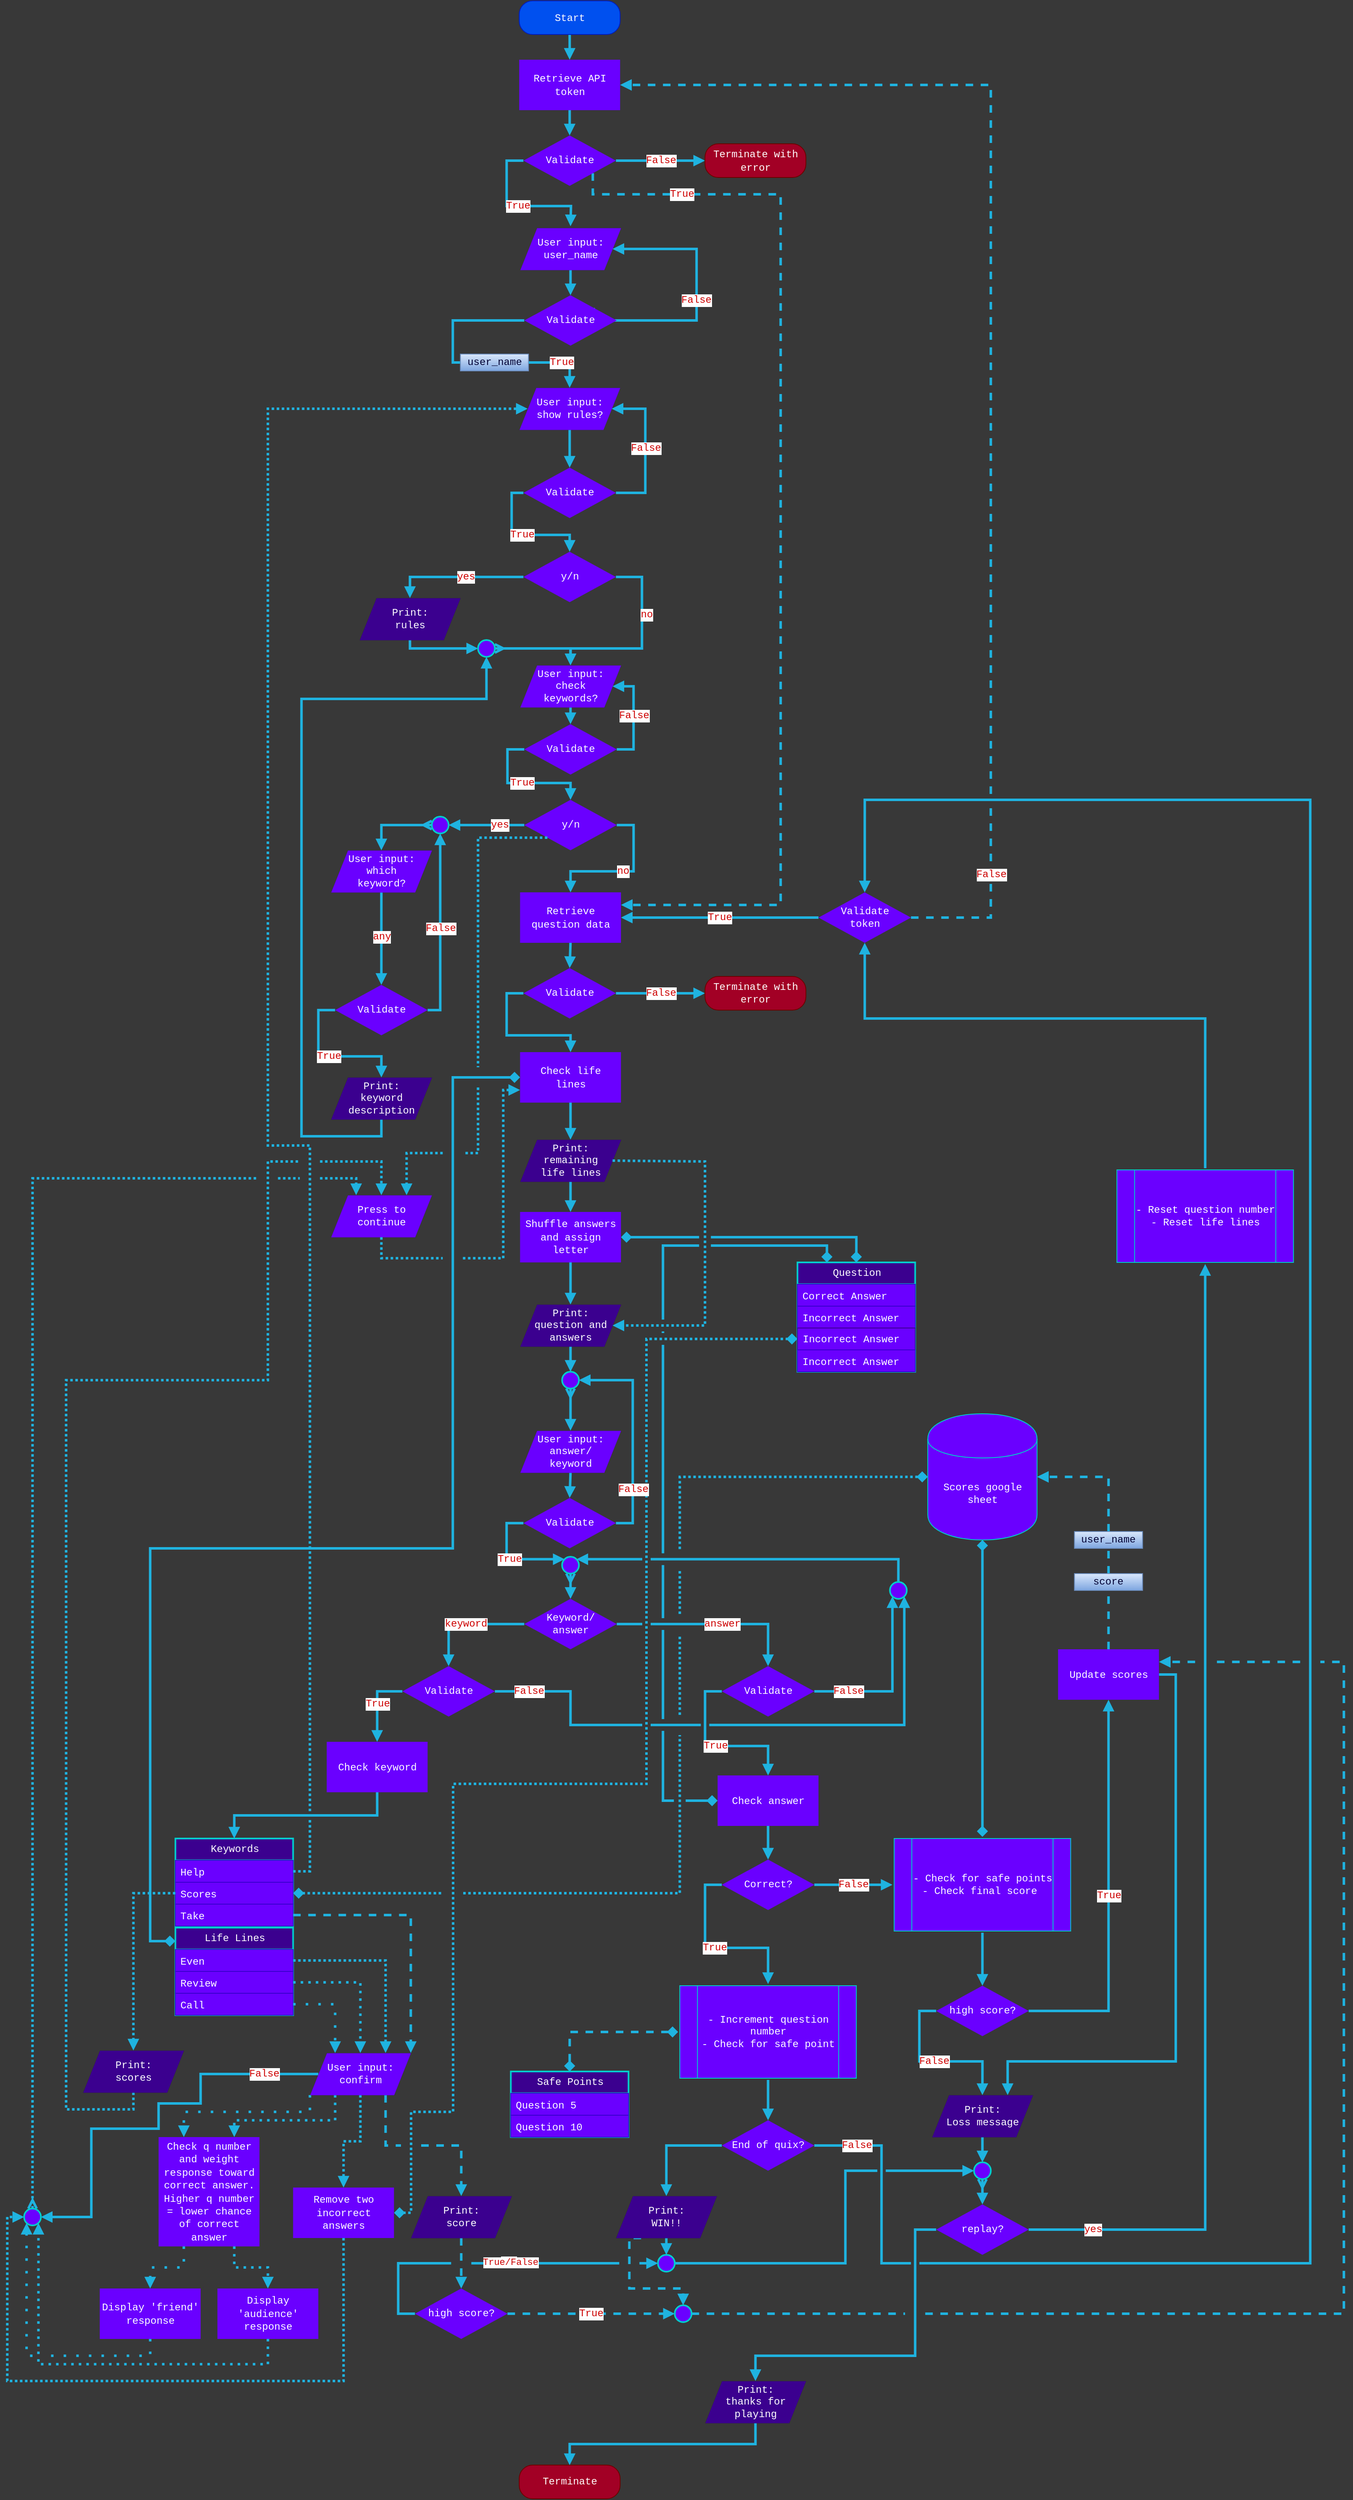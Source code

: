 <mxfile>
    <diagram id="zVhPO5PnShrloMw9hw-H" name="Page-1">
        <mxGraphModel dx="2710" dy="1317" grid="1" gridSize="10" guides="1" tooltips="1" connect="1" arrows="1" fold="1" page="1" pageScale="1" pageWidth="827" pageHeight="1169" background="#383838" math="0" shadow="0">
            <root>
                <mxCell id="0"/>
                <mxCell id="1" parent="0"/>
                <mxCell id="280" style="edgeStyle=orthogonalEdgeStyle;rounded=0;orthogonalLoop=1;jettySize=auto;html=1;exitX=0;exitY=0.5;exitDx=0;exitDy=0;entryX=1;entryY=0.5;entryDx=0;entryDy=0;fontFamily=Courier New;fontSize=12;fontColor=#ffffff;strokeColor=#1FB3E0;strokeWidth=3;fillColor=#1ba1e2;endFill=1;endArrow=diamond;startFill=1;startArrow=diamond;jumpSize=10;dashed=1;dashPattern=1 1;" edge="1" parent="1" source="111" target="251">
                    <mxGeometry relative="1" as="geometry">
                        <Array as="points">
                            <mxPoint x="-40" y="1681"/>
                            <mxPoint x="-40" y="2210"/>
                            <mxPoint x="-270" y="2210"/>
                            <mxPoint x="-270" y="2600"/>
                            <mxPoint x="-320" y="2600"/>
                            <mxPoint x="-320" y="2720"/>
                        </Array>
                    </mxGeometry>
                </mxCell>
                <mxCell id="4" style="edgeStyle=orthogonalEdgeStyle;rounded=0;orthogonalLoop=1;jettySize=auto;html=1;exitX=0.5;exitY=1;exitDx=0;exitDy=0;entryX=0.5;entryY=0;entryDx=0;entryDy=0;fontColor=#ffffff;fillColor=#1ba1e2;strokeWidth=3;endArrow=block;endFill=1;strokeColor=#1FB3E0;fontSize=12;" parent="1" source="2" target="3" edge="1">
                    <mxGeometry relative="1" as="geometry"/>
                </mxCell>
                <mxCell id="2" value="&lt;font face=&quot;Courier New&quot; style=&quot;line-height: 120%; font-size: 12px;&quot;&gt;Start&lt;/font&gt;" style="rounded=1;whiteSpace=wrap;html=1;fillColor=#0050ef;fontColor=#ffffff;arcSize=40;strokeColor=#001DBC;horizontal=1;verticalAlign=middle;labelPosition=center;verticalLabelPosition=middle;align=center;fontSize=12;" parent="1" vertex="1">
                    <mxGeometry x="-191.33" y="90" width="120" height="40" as="geometry"/>
                </mxCell>
                <mxCell id="9" style="edgeStyle=orthogonalEdgeStyle;rounded=0;orthogonalLoop=1;jettySize=auto;html=1;exitX=0.5;exitY=1;exitDx=0;exitDy=0;entryX=0.5;entryY=0;entryDx=0;entryDy=0;fontFamily=Courier New;fontColor=#ffffff;endArrow=block;endFill=1;strokeColor=#1FB3E0;strokeWidth=3;fillColor=#1ba1e2;fontSize=12;" parent="1" source="3" target="5" edge="1">
                    <mxGeometry relative="1" as="geometry"/>
                </mxCell>
                <mxCell id="3" value="&lt;font face=&quot;Courier New&quot; style=&quot;font-size: 12px;&quot;&gt;Retrieve API token&lt;/font&gt;" style="rounded=0;whiteSpace=wrap;html=1;verticalAlign=middle;fillColor=#6a00ff;fontColor=#ffffff;strokeColor=none;fontSize=12;" parent="1" vertex="1">
                    <mxGeometry x="-191.33" y="160" width="120" height="60" as="geometry"/>
                </mxCell>
                <mxCell id="12" value="False" style="edgeStyle=orthogonalEdgeStyle;rounded=0;orthogonalLoop=1;jettySize=auto;html=1;exitX=1;exitY=0.5;exitDx=0;exitDy=0;entryX=0;entryY=0.5;entryDx=0;entryDy=0;fontFamily=Courier New;endArrow=block;endFill=1;strokeColor=#1FB3E0;strokeWidth=3;fillColor=#1ba1e2;verticalAlign=middle;fontSize=12;align=center;fontColor=#CC0000;" parent="1" source="5" target="11" edge="1">
                    <mxGeometry relative="1" as="geometry"/>
                </mxCell>
                <mxCell id="14" value="True" style="edgeStyle=orthogonalEdgeStyle;rounded=0;orthogonalLoop=1;jettySize=auto;html=1;exitX=0;exitY=0.5;exitDx=0;exitDy=0;fontSize=12;endArrow=block;endFill=1;strokeColor=#1FB3E0;strokeWidth=3;fillColor=#1ba1e2;verticalAlign=middle;align=center;fontFamily=Courier New;spacing=5;fontColor=#CC0000;" parent="1" source="5" edge="1">
                    <mxGeometry relative="1" as="geometry">
                        <mxPoint x="-130.33" y="358" as="targetPoint"/>
                    </mxGeometry>
                </mxCell>
                <mxCell id="269" value="True" style="edgeStyle=orthogonalEdgeStyle;rounded=0;jumpStyle=gap;jumpSize=10;orthogonalLoop=1;jettySize=auto;html=1;exitX=1;exitY=1;exitDx=0;exitDy=0;entryX=1;entryY=0.25;entryDx=0;entryDy=0;dashed=1;fontFamily=Courier New;fontSize=12;startArrow=none;startFill=0;endArrow=block;endFill=1;strokeColor=#1FB3E0;strokeWidth=3;fillColor=#1ba1e2;align=center;fontColor=#CC0000;" parent="1" source="5" target="68" edge="1">
                    <mxGeometry x="-0.797" relative="1" as="geometry">
                        <Array as="points">
                            <mxPoint x="-103.33" y="320"/>
                            <mxPoint x="119.67" y="320"/>
                            <mxPoint x="119.67" y="1165"/>
                        </Array>
                        <mxPoint as="offset"/>
                    </mxGeometry>
                </mxCell>
                <mxCell id="5" value="Validate" style="rhombus;whiteSpace=wrap;html=1;rounded=0;fontColor=#ffffff;fillColor=#6a00ff;strokeColor=none;fontFamily=Courier New;fontSize=12;" parent="1" vertex="1">
                    <mxGeometry x="-186.33" y="250" width="110" height="60" as="geometry"/>
                </mxCell>
                <mxCell id="11" value="&lt;font face=&quot;Courier New&quot; style=&quot;font-size: 12px&quot;&gt;Terminate with error&lt;/font&gt;" style="rounded=1;whiteSpace=wrap;html=1;fillColor=#a20025;fontColor=#ffffff;arcSize=40;strokeColor=#6F0000;horizontal=1;verticalAlign=middle;labelPosition=center;verticalLabelPosition=middle;align=center;fontSize=12;" parent="1" vertex="1">
                    <mxGeometry x="29.67" y="260" width="120" height="40" as="geometry"/>
                </mxCell>
                <mxCell id="17" style="edgeStyle=orthogonalEdgeStyle;rounded=0;orthogonalLoop=1;jettySize=auto;html=1;exitX=0.5;exitY=1;exitDx=0;exitDy=0;entryX=0.5;entryY=0;entryDx=0;entryDy=0;fontSize=12;fontColor=#ffffff;endArrow=block;endFill=1;strokeColor=#1FB3E0;strokeWidth=3;fillColor=#1ba1e2;verticalAlign=bottom;" parent="1" source="13" target="15" edge="1">
                    <mxGeometry relative="1" as="geometry"/>
                </mxCell>
                <mxCell id="13" value="User input:&lt;br&gt;user_name" style="shape=parallelogram;perimeter=parallelogramPerimeter;whiteSpace=wrap;html=1;fixedSize=1;rounded=0;fontFamily=Courier New;fontSize=12;fontColor=#ffffff;strokeWidth=0;fillColor=#6a00ff;" parent="1" vertex="1">
                    <mxGeometry x="-190.33" y="360" width="120" height="50" as="geometry"/>
                </mxCell>
                <mxCell id="18" value="False" style="edgeStyle=orthogonalEdgeStyle;rounded=0;orthogonalLoop=1;jettySize=auto;html=1;exitX=1;exitY=0;exitDx=0;exitDy=0;fontSize=12;endArrow=block;endFill=1;strokeColor=#1FB3E0;strokeWidth=3;fillColor=#1ba1e2;verticalAlign=middle;align=center;spacingRight=2;entryX=1;entryY=0.5;entryDx=0;entryDy=0;fontFamily=Courier New;spacing=5;fontColor=#CC0000;" parent="1" source="15" target="13" edge="1">
                    <mxGeometry relative="1" as="geometry">
                        <mxPoint x="-80.33" y="385" as="targetPoint"/>
                        <Array as="points">
                            <mxPoint x="-102.33" y="470"/>
                            <mxPoint x="19.67" y="470"/>
                            <mxPoint x="19.67" y="385"/>
                        </Array>
                    </mxGeometry>
                </mxCell>
                <mxCell id="23" value="True" style="edgeStyle=orthogonalEdgeStyle;rounded=0;orthogonalLoop=1;jettySize=auto;html=1;exitX=1;exitY=0.5;exitDx=0;exitDy=0;fontSize=12;endArrow=block;endFill=1;strokeColor=#1FB3E0;strokeWidth=3;fillColor=#1ba1e2;align=center;verticalAlign=middle;startArrow=none;entryX=0.5;entryY=0;entryDx=0;entryDy=0;fontFamily=Courier New;spacing=5;fontColor=#CC0000;" parent="1" source="25" target="22" edge="1">
                    <mxGeometry relative="1" as="geometry">
                        <mxPoint x="-120.33" y="570" as="targetPoint"/>
                    </mxGeometry>
                </mxCell>
                <mxCell id="53" style="edgeStyle=orthogonalEdgeStyle;rounded=0;orthogonalLoop=1;jettySize=auto;html=1;exitX=0;exitY=0.5;exitDx=0;exitDy=0;entryX=0;entryY=0.5;entryDx=0;entryDy=0;fontSize=12;fontColor=#FFFFFF;endArrow=none;endFill=0;strokeColor=#1FB3E0;strokeWidth=3;fillColor=#1ba1e2;align=center;verticalAlign=middle;" parent="1" source="15" target="25" edge="1">
                    <mxGeometry relative="1" as="geometry">
                        <Array as="points">
                            <mxPoint x="-270.33" y="470"/>
                            <mxPoint x="-270.33" y="520"/>
                        </Array>
                    </mxGeometry>
                </mxCell>
                <mxCell id="15" value="Validate" style="rhombus;whiteSpace=wrap;html=1;rounded=0;fontColor=#ffffff;fillColor=#6a00ff;strokeColor=none;fontFamily=Courier New;fontSize=12;" parent="1" vertex="1">
                    <mxGeometry x="-185.33" y="440" width="110" height="60" as="geometry"/>
                </mxCell>
                <mxCell id="31" style="edgeStyle=orthogonalEdgeStyle;rounded=0;orthogonalLoop=1;jettySize=auto;html=1;exitX=0.5;exitY=1;exitDx=0;exitDy=0;fontSize=12;fontColor=#000033;endArrow=block;endFill=1;strokeColor=#1FB3E0;strokeWidth=3;fillColor=#1ba1e2;align=right;verticalAlign=bottom;entryX=0.5;entryY=0;entryDx=0;entryDy=0;" parent="1" source="22" target="48" edge="1">
                    <mxGeometry relative="1" as="geometry">
                        <mxPoint x="-131.33" y="645" as="targetPoint"/>
                    </mxGeometry>
                </mxCell>
                <mxCell id="22" value="User input:&lt;br&gt;show rules?" style="shape=parallelogram;perimeter=parallelogramPerimeter;whiteSpace=wrap;html=1;fixedSize=1;rounded=0;fontFamily=Courier New;fontSize=12;fontColor=#ffffff;strokeWidth=0;fillColor=#6a00ff;" parent="1" vertex="1">
                    <mxGeometry x="-191.33" y="550" width="120" height="50" as="geometry"/>
                </mxCell>
                <mxCell id="25" value="user_name" style="text;html=1;strokeColor=#6c8ebf;fillColor=#dae8fc;align=center;verticalAlign=middle;whiteSpace=wrap;rounded=0;fontFamily=Courier New;fontSize=12;gradientColor=#7ea6e0;fontColor=#000033;" parent="1" vertex="1">
                    <mxGeometry x="-261.33" y="510" width="81" height="20" as="geometry"/>
                </mxCell>
                <mxCell id="35" value="yes" style="edgeStyle=orthogonalEdgeStyle;rounded=0;orthogonalLoop=1;jettySize=auto;html=1;exitX=0;exitY=0.5;exitDx=0;exitDy=0;entryX=0.5;entryY=0;entryDx=0;entryDy=0;fontSize=12;endArrow=block;endFill=1;strokeColor=#1FB3E0;strokeWidth=3;fillColor=#1ba1e2;align=center;verticalAlign=middle;fontFamily=Courier New;fontColor=#CC0000;" parent="1" source="30" target="34" edge="1">
                    <mxGeometry x="-0.135" relative="1" as="geometry">
                        <mxPoint as="offset"/>
                    </mxGeometry>
                </mxCell>
                <mxCell id="37" value="no" style="edgeStyle=orthogonalEdgeStyle;rounded=0;orthogonalLoop=1;jettySize=auto;html=1;exitX=1;exitY=0.5;exitDx=0;exitDy=0;entryX=0.5;entryY=0;entryDx=0;entryDy=0;fontSize=12;endArrow=block;endFill=1;strokeColor=#1FB3E0;strokeWidth=3;fillColor=#1ba1e2;align=center;verticalAlign=middle;fontFamily=Courier New;spacing=5;fontColor=#CC0000;" parent="1" source="30" target="36" edge="1">
                    <mxGeometry x="-0.314" y="5" relative="1" as="geometry">
                        <Array as="points">
                            <mxPoint x="-45.33" y="775"/>
                            <mxPoint x="-45.33" y="860"/>
                            <mxPoint x="-130.33" y="860"/>
                        </Array>
                        <mxPoint as="offset"/>
                    </mxGeometry>
                </mxCell>
                <mxCell id="30" value="y/n" style="rhombus;whiteSpace=wrap;html=1;rounded=0;fontColor=#ffffff;fillColor=#6a00ff;strokeColor=none;fontFamily=Courier New;fontSize=12;" parent="1" vertex="1">
                    <mxGeometry x="-186.33" y="745" width="110" height="60" as="geometry"/>
                </mxCell>
                <mxCell id="65" style="edgeStyle=orthogonalEdgeStyle;rounded=0;orthogonalLoop=1;jettySize=auto;html=1;exitX=0.5;exitY=1;exitDx=0;exitDy=0;entryX=0;entryY=0.5;entryDx=0;entryDy=0;fontFamily=Courier New;fontSize=12;fontColor=#ffffff;startArrow=none;startFill=0;endArrow=block;endFill=1;strokeColor=#1FB3E0;strokeWidth=3;fillColor=#1ba1e2;align=center;" parent="1" source="34" target="63" edge="1">
                    <mxGeometry relative="1" as="geometry">
                        <Array as="points">
                            <mxPoint x="-321.33" y="860"/>
                        </Array>
                    </mxGeometry>
                </mxCell>
                <mxCell id="34" value="Print:&lt;br&gt;rules" style="shape=parallelogram;perimeter=parallelogramPerimeter;whiteSpace=wrap;html=1;fixedSize=1;rounded=0;fontFamily=Courier New;fontSize=12;fontColor=#ffffff;strokeWidth=0;fillColor=#3B008F;" parent="1" vertex="1">
                    <mxGeometry x="-381.33" y="800" width="120" height="50" as="geometry"/>
                </mxCell>
                <mxCell id="40" style="edgeStyle=orthogonalEdgeStyle;rounded=0;orthogonalLoop=1;jettySize=auto;html=1;exitX=0.5;exitY=1;exitDx=0;exitDy=0;entryX=0.5;entryY=0;entryDx=0;entryDy=0;fontSize=12;fontColor=#FFFFFF;endArrow=block;endFill=1;strokeColor=#1FB3E0;strokeWidth=3;fillColor=#1ba1e2;align=left;verticalAlign=bottom;" parent="1" source="36" target="46" edge="1">
                    <mxGeometry relative="1" as="geometry"/>
                </mxCell>
                <mxCell id="36" value="User input:&lt;br&gt;check&lt;br&gt;keywords?" style="shape=parallelogram;perimeter=parallelogramPerimeter;whiteSpace=wrap;html=1;fixedSize=1;rounded=0;fontFamily=Courier New;fontSize=12;fontColor=#ffffff;strokeWidth=0;fillColor=#6a00ff;" parent="1" vertex="1">
                    <mxGeometry x="-190.33" y="880" width="120" height="50" as="geometry"/>
                </mxCell>
                <mxCell id="42" value="yes" style="edgeStyle=orthogonalEdgeStyle;rounded=0;orthogonalLoop=1;jettySize=auto;html=1;exitX=0;exitY=0.5;exitDx=0;exitDy=0;entryX=1;entryY=0.5;entryDx=0;entryDy=0;fontSize=12;endArrow=block;endFill=1;strokeColor=#1FB3E0;strokeWidth=3;fillColor=#1ba1e2;align=left;verticalAlign=middle;spacing=5;fontFamily=Courier New;fontColor=#CC0000;" parent="1" source="39" target="57" edge="1">
                    <mxGeometry relative="1" as="geometry"/>
                </mxCell>
                <mxCell id="69" value="no" style="edgeStyle=orthogonalEdgeStyle;rounded=0;orthogonalLoop=1;jettySize=auto;html=1;exitX=1;exitY=0.5;exitDx=0;exitDy=0;entryX=0.5;entryY=0;entryDx=0;entryDy=0;fontFamily=Courier New;fontSize=12;startArrow=none;startFill=0;endArrow=block;endFill=1;strokeColor=#1FB3E0;strokeWidth=3;fillColor=#1ba1e2;align=center;fontColor=#CC0000;" parent="1" source="39" target="68" edge="1">
                    <mxGeometry relative="1" as="geometry"/>
                </mxCell>
                <mxCell id="39" value="y/n" style="rhombus;whiteSpace=wrap;html=1;rounded=0;fontColor=#ffffff;fillColor=#6a00ff;strokeColor=none;fontFamily=Courier New;fontSize=12;" parent="1" vertex="1">
                    <mxGeometry x="-185.33" y="1040" width="110" height="60" as="geometry"/>
                </mxCell>
                <mxCell id="45" value="any" style="edgeStyle=orthogonalEdgeStyle;rounded=0;orthogonalLoop=1;jettySize=auto;html=1;exitX=0.5;exitY=1;exitDx=0;exitDy=0;entryX=0.5;entryY=0;entryDx=0;entryDy=0;fontSize=12;endArrow=block;endFill=1;strokeColor=#1FB3E0;strokeWidth=3;fillColor=#1ba1e2;align=center;verticalAlign=middle;spacing=5;spacingLeft=0;fontFamily=Courier New;fontColor=#CC0000;" parent="1" source="41" target="44" edge="1">
                    <mxGeometry x="-0.043" relative="1" as="geometry">
                        <mxPoint as="offset"/>
                    </mxGeometry>
                </mxCell>
                <mxCell id="41" value="User input:&lt;br&gt;which&lt;br&gt;keyword?" style="shape=parallelogram;perimeter=parallelogramPerimeter;whiteSpace=wrap;html=1;fixedSize=1;rounded=0;fontFamily=Courier New;fontSize=12;fontColor=#ffffff;strokeWidth=0;fillColor=#6a00ff;" parent="1" vertex="1">
                    <mxGeometry x="-415.33" y="1100" width="120" height="50" as="geometry"/>
                </mxCell>
                <mxCell id="56" value="False" style="edgeStyle=orthogonalEdgeStyle;rounded=0;orthogonalLoop=1;jettySize=auto;html=1;exitX=1;exitY=0.5;exitDx=0;exitDy=0;fontFamily=Courier New;fontSize=12;endArrow=block;endFill=1;strokeColor=#1FB3E0;strokeWidth=3;fillColor=#1ba1e2;align=center;entryX=0.5;entryY=1;entryDx=0;entryDy=0;fontColor=#CC0000;" parent="1" source="44" target="57" edge="1">
                    <mxGeometry relative="1" as="geometry">
                        <mxPoint x="-285.33" y="1070" as="targetPoint"/>
                        <Array as="points">
                            <mxPoint x="-285.33" y="1290"/>
                        </Array>
                    </mxGeometry>
                </mxCell>
                <mxCell id="61" value="True" style="edgeStyle=orthogonalEdgeStyle;rounded=0;orthogonalLoop=1;jettySize=auto;html=1;exitX=0;exitY=0.5;exitDx=0;exitDy=0;entryX=0.5;entryY=0;entryDx=0;entryDy=0;fontFamily=Courier New;fontSize=12;startArrow=none;startFill=0;endArrow=block;endFill=1;strokeColor=#1FB3E0;strokeWidth=3;fillColor=#1ba1e2;align=center;fontColor=#CC0000;" parent="1" source="44" target="60" edge="1">
                    <mxGeometry relative="1" as="geometry"/>
                </mxCell>
                <mxCell id="44" value="Validate" style="rhombus;whiteSpace=wrap;html=1;rounded=0;fontColor=#ffffff;fillColor=#6a00ff;strokeColor=none;fontFamily=Courier New;fontSize=12;" parent="1" vertex="1">
                    <mxGeometry x="-410.33" y="1260" width="110" height="60" as="geometry"/>
                </mxCell>
                <mxCell id="47" value="True" style="edgeStyle=orthogonalEdgeStyle;rounded=0;orthogonalLoop=1;jettySize=auto;html=1;exitX=0;exitY=0.5;exitDx=0;exitDy=0;entryX=0.5;entryY=0;entryDx=0;entryDy=0;fontSize=12;endArrow=block;endFill=1;strokeColor=#1FB3E0;strokeWidth=3;fillColor=#1ba1e2;align=center;verticalAlign=middle;fontFamily=Courier New;spacing=5;fontColor=#CC0000;" parent="1" source="46" target="39" edge="1">
                    <mxGeometry relative="1" as="geometry">
                        <Array as="points">
                            <mxPoint x="-205.33" y="980"/>
                            <mxPoint x="-205.33" y="1020"/>
                            <mxPoint x="-130.33" y="1020"/>
                        </Array>
                    </mxGeometry>
                </mxCell>
                <mxCell id="55" value="False" style="edgeStyle=orthogonalEdgeStyle;rounded=0;orthogonalLoop=1;jettySize=auto;html=1;exitX=1;exitY=0.5;exitDx=0;exitDy=0;fontSize=12;endArrow=block;endFill=1;strokeColor=#1FB3E0;strokeWidth=3;fillColor=#1ba1e2;align=center;verticalAlign=middle;fontFamily=Courier New;spacing=5;fontColor=#CC0000;" parent="1" source="46" edge="1">
                    <mxGeometry relative="1" as="geometry">
                        <mxPoint x="-80.33" y="905" as="targetPoint"/>
                        <Array as="points">
                            <mxPoint x="-55.33" y="980"/>
                            <mxPoint x="-55.33" y="905"/>
                        </Array>
                    </mxGeometry>
                </mxCell>
                <mxCell id="46" value="Validate" style="rhombus;whiteSpace=wrap;html=1;rounded=0;fontColor=#ffffff;fillColor=#6a00ff;strokeColor=none;fontFamily=Courier New;fontSize=12;" parent="1" vertex="1">
                    <mxGeometry x="-185.33" y="950" width="110" height="60" as="geometry"/>
                </mxCell>
                <mxCell id="49" value="True" style="edgeStyle=orthogonalEdgeStyle;rounded=0;orthogonalLoop=1;jettySize=auto;html=1;exitX=0;exitY=0.5;exitDx=0;exitDy=0;entryX=0.5;entryY=0;entryDx=0;entryDy=0;fontSize=12;endArrow=block;endFill=1;strokeColor=#1FB3E0;strokeWidth=3;fillColor=#1ba1e2;align=center;verticalAlign=middle;spacing=5;spacingRight=0;fontFamily=Courier New;fontColor=#CC0000;" parent="1" source="48" target="30" edge="1">
                    <mxGeometry relative="1" as="geometry">
                        <Array as="points">
                            <mxPoint x="-200.33" y="675"/>
                            <mxPoint x="-200.33" y="725"/>
                            <mxPoint x="-131.33" y="725"/>
                        </Array>
                    </mxGeometry>
                </mxCell>
                <mxCell id="50" value="False" style="edgeStyle=orthogonalEdgeStyle;rounded=0;orthogonalLoop=1;jettySize=auto;html=1;exitX=1;exitY=0.5;exitDx=0;exitDy=0;entryX=1;entryY=0.5;entryDx=0;entryDy=0;fontSize=12;endArrow=block;endFill=1;strokeColor=#1FB3E0;strokeWidth=3;fillColor=#1ba1e2;align=center;verticalAlign=middle;spacing=5;fontFamily=Courier New;fontColor=#CC0000;" parent="1" source="48" target="22" edge="1">
                    <mxGeometry relative="1" as="geometry">
                        <Array as="points">
                            <mxPoint x="-41.33" y="675"/>
                            <mxPoint x="-41.33" y="575"/>
                        </Array>
                    </mxGeometry>
                </mxCell>
                <mxCell id="48" value="Validate" style="rhombus;whiteSpace=wrap;html=1;rounded=0;fontColor=#ffffff;fillColor=#6a00ff;strokeColor=none;fontFamily=Courier New;fontSize=12;" parent="1" vertex="1">
                    <mxGeometry x="-186.33" y="645" width="110" height="60" as="geometry"/>
                </mxCell>
                <mxCell id="58" style="edgeStyle=orthogonalEdgeStyle;rounded=0;orthogonalLoop=1;jettySize=auto;html=1;exitX=0;exitY=0.5;exitDx=0;exitDy=0;entryX=0.5;entryY=0;entryDx=0;entryDy=0;fontFamily=Courier New;fontSize=12;fontColor=#ffffff;startArrow=ERmany;startFill=0;endArrow=block;endFill=1;strokeColor=#1FB3E0;strokeWidth=3;fillColor=#1ba1e2;align=center;" parent="1" source="57" target="41" edge="1">
                    <mxGeometry relative="1" as="geometry"/>
                </mxCell>
                <mxCell id="57" value="" style="ellipse;whiteSpace=wrap;html=1;aspect=fixed;rounded=0;shadow=0;glass=0;sketch=0;fontFamily=Courier New;fontSize=12;fontColor=#ffffff;strokeColor=#00CCCC;strokeWidth=2;fillColor=#6a00ff;align=center;" parent="1" vertex="1">
                    <mxGeometry x="-295.33" y="1060" width="20" height="20" as="geometry"/>
                </mxCell>
                <mxCell id="66" style="edgeStyle=orthogonalEdgeStyle;rounded=0;orthogonalLoop=1;jettySize=auto;html=1;exitX=0.5;exitY=1;exitDx=0;exitDy=0;entryX=0.5;entryY=1;entryDx=0;entryDy=0;fontFamily=Courier New;fontSize=12;fontColor=#ffffff;startArrow=none;startFill=0;endArrow=block;endFill=1;strokeColor=#1FB3E0;strokeWidth=3;fillColor=#1ba1e2;align=center;fixDash=0;" parent="1" source="60" target="63" edge="1">
                    <mxGeometry relative="1" as="geometry">
                        <Array as="points">
                            <mxPoint x="-355.33" y="1440"/>
                            <mxPoint x="-450.33" y="1440"/>
                            <mxPoint x="-450.33" y="920"/>
                            <mxPoint x="-230.33" y="920"/>
                        </Array>
                    </mxGeometry>
                </mxCell>
                <mxCell id="60" value="Print:&lt;br&gt;keyword&lt;br&gt;description" style="shape=parallelogram;perimeter=parallelogramPerimeter;whiteSpace=wrap;html=1;fixedSize=1;rounded=0;fontFamily=Courier New;fontSize=12;fontColor=#ffffff;strokeWidth=0;fillColor=#3B008F;" parent="1" vertex="1">
                    <mxGeometry x="-415.33" y="1370" width="120" height="50" as="geometry"/>
                </mxCell>
                <mxCell id="64" style="edgeStyle=orthogonalEdgeStyle;rounded=0;orthogonalLoop=1;jettySize=auto;html=1;entryX=0.5;entryY=0;entryDx=0;entryDy=0;fontFamily=Courier New;fontSize=12;fontColor=#ffffff;startArrow=ERmany;startFill=0;endArrow=block;endFill=1;strokeColor=#1FB3E0;strokeWidth=3;fillColor=#1ba1e2;align=center;" parent="1" source="63" target="36" edge="1">
                    <mxGeometry relative="1" as="geometry">
                        <Array as="points">
                            <mxPoint x="-130.33" y="860"/>
                        </Array>
                    </mxGeometry>
                </mxCell>
                <mxCell id="63" value="" style="ellipse;whiteSpace=wrap;html=1;aspect=fixed;rounded=0;shadow=0;glass=0;sketch=0;fontFamily=Courier New;fontSize=12;fontColor=#ffffff;strokeColor=#00CCCC;strokeWidth=2;fillColor=#6a00ff;align=center;" parent="1" vertex="1">
                    <mxGeometry x="-240.33" y="850" width="20" height="20" as="geometry"/>
                </mxCell>
                <mxCell id="81" style="edgeStyle=orthogonalEdgeStyle;rounded=0;orthogonalLoop=1;jettySize=auto;html=1;exitX=0.5;exitY=1;exitDx=0;exitDy=0;entryX=0.5;entryY=0;entryDx=0;entryDy=0;fontFamily=Courier New;fontSize=12;fontColor=#ffffff;startArrow=none;startFill=0;endArrow=block;endFill=1;strokeColor=#1FB3E0;strokeWidth=3;fillColor=#1ba1e2;align=center;" parent="1" source="68" target="78" edge="1">
                    <mxGeometry relative="1" as="geometry"/>
                </mxCell>
                <mxCell id="68" value="&lt;font face=&quot;Courier New&quot; style=&quot;font-size: 12px&quot;&gt;Retrieve question data&lt;/font&gt;" style="rounded=0;whiteSpace=wrap;html=1;verticalAlign=middle;fillColor=#6a00ff;fontColor=#ffffff;strokeColor=none;fontSize=12;" parent="1" vertex="1">
                    <mxGeometry x="-190.33" y="1150" width="120" height="60" as="geometry"/>
                </mxCell>
                <mxCell id="117" style="edgeStyle=orthogonalEdgeStyle;rounded=0;orthogonalLoop=1;jettySize=auto;html=1;exitX=0.5;exitY=1;exitDx=0;exitDy=0;entryX=0.5;entryY=0;entryDx=0;entryDy=0;fontFamily=Courier New;fontSize=12;fontColor=#ffffff;startArrow=none;startFill=0;endArrow=block;endFill=1;strokeColor=#1FB3E0;strokeWidth=3;fillColor=#1ba1e2;align=center;" parent="1" source="72" target="115" edge="1">
                    <mxGeometry relative="1" as="geometry"/>
                </mxCell>
                <mxCell id="72" value="Print:&lt;br&gt;remaining&lt;br&gt;life lines" style="shape=parallelogram;perimeter=parallelogramPerimeter;whiteSpace=wrap;html=1;fixedSize=1;rounded=0;fontFamily=Courier New;fontSize=12;fontColor=#ffffff;strokeWidth=0;fillColor=#3B008F;" parent="1" vertex="1">
                    <mxGeometry x="-190.33" y="1444" width="120" height="50" as="geometry"/>
                </mxCell>
                <mxCell id="79" value="False" style="edgeStyle=orthogonalEdgeStyle;rounded=0;orthogonalLoop=1;jettySize=auto;html=1;exitX=1;exitY=0.5;exitDx=0;exitDy=0;fontFamily=Courier New;fontSize=12;startArrow=none;startFill=0;endArrow=block;endFill=1;strokeColor=#1FB3E0;strokeWidth=3;fillColor=#1ba1e2;align=center;entryX=0;entryY=0.5;entryDx=0;entryDy=0;fontColor=#CC0000;" parent="1" source="78" target="80" edge="1">
                    <mxGeometry relative="1" as="geometry">
                        <mxPoint x="-20.33" y="1270" as="targetPoint"/>
                    </mxGeometry>
                </mxCell>
                <mxCell id="83" style="edgeStyle=orthogonalEdgeStyle;rounded=0;orthogonalLoop=1;jettySize=auto;html=1;exitX=0;exitY=0.5;exitDx=0;exitDy=0;entryX=0.5;entryY=0;entryDx=0;entryDy=0;fontFamily=Courier New;fontSize=12;fontColor=#ffffff;startArrow=none;startFill=0;endArrow=block;endFill=1;strokeColor=#1FB3E0;strokeWidth=3;fillColor=#1ba1e2;align=center;" parent="1" source="78" target="82" edge="1">
                    <mxGeometry relative="1" as="geometry"/>
                </mxCell>
                <mxCell id="78" value="Validate" style="rhombus;whiteSpace=wrap;html=1;rounded=0;fontColor=#ffffff;fillColor=#6a00ff;strokeColor=none;fontFamily=Courier New;fontSize=12;shadow=0;glass=0;sketch=0;align=center;" parent="1" vertex="1">
                    <mxGeometry x="-186.33" y="1240" width="110" height="60" as="geometry"/>
                </mxCell>
                <mxCell id="80" value="&lt;font face=&quot;Courier New&quot; style=&quot;font-size: 12px&quot;&gt;Terminate with error&lt;/font&gt;" style="rounded=1;whiteSpace=wrap;html=1;fillColor=#a20025;fontColor=#ffffff;arcSize=40;strokeColor=#6F0000;horizontal=1;verticalAlign=middle;labelPosition=center;verticalLabelPosition=middle;align=center;fontSize=12;shadow=0;glass=0;sketch=0;fontFamily=Courier New;" parent="1" vertex="1">
                    <mxGeometry x="29.67" y="1250" width="120" height="40" as="geometry"/>
                </mxCell>
                <mxCell id="89" style="edgeStyle=orthogonalEdgeStyle;rounded=0;orthogonalLoop=1;jettySize=auto;html=1;exitX=0.5;exitY=1;exitDx=0;exitDy=0;entryX=0.5;entryY=0;entryDx=0;entryDy=0;fontFamily=Courier New;fontSize=12;fontColor=#ffffff;startArrow=none;startFill=0;endArrow=block;endFill=1;strokeColor=#1FB3E0;strokeWidth=3;fillColor=#1ba1e2;align=center;" parent="1" source="82" target="72" edge="1">
                    <mxGeometry relative="1" as="geometry"/>
                </mxCell>
                <mxCell id="82" value="&lt;font face=&quot;Courier New&quot;&gt;Check life&lt;br&gt;lines&lt;br&gt;&lt;/font&gt;" style="rounded=0;whiteSpace=wrap;html=1;verticalAlign=middle;fillColor=#6a00ff;fontColor=#ffffff;strokeColor=none;fontSize=12;" parent="1" vertex="1">
                    <mxGeometry x="-190.33" y="1340" width="120" height="60" as="geometry"/>
                </mxCell>
                <mxCell id="84" value="Life Lines" style="swimlane;fontStyle=0;childLayout=stackLayout;horizontal=1;startSize=26;horizontalStack=0;resizeParent=1;resizeParentMax=0;resizeLast=0;collapsible=1;marginBottom=0;rounded=0;shadow=0;glass=0;sketch=0;fontFamily=Courier New;fontSize=12;fontColor=#ffffff;strokeColor=#00CCCC;strokeWidth=2;fillColor=#3B008F;align=center;html=1;" parent="1" vertex="1">
                    <mxGeometry x="-600.33" y="2381" width="140" height="104" as="geometry">
                        <mxRectangle x="570" y="1250" width="100" height="26" as="alternateBounds"/>
                    </mxGeometry>
                </mxCell>
                <mxCell id="85" value="Even" style="text;strokeColor=#3700CC;align=left;verticalAlign=top;spacingLeft=4;spacingRight=4;overflow=hidden;rotatable=0;points=[[0,0.5],[1,0.5]];portConstraint=eastwest;fontColor=#ffffff;fontFamily=Courier New;fillColor=#6A00FF;" parent="84" vertex="1">
                    <mxGeometry y="26" width="140" height="26" as="geometry"/>
                </mxCell>
                <mxCell id="86" value="Review" style="text;strokeColor=#3700CC;align=left;verticalAlign=top;spacingLeft=4;spacingRight=4;overflow=hidden;rotatable=0;points=[[0,0.5],[1,0.5]];portConstraint=eastwest;fontColor=#ffffff;fontFamily=Courier New;fillColor=#6A00FF;" parent="84" vertex="1">
                    <mxGeometry y="52" width="140" height="26" as="geometry"/>
                </mxCell>
                <mxCell id="87" value="Call" style="text;strokeColor=#3700CC;align=left;verticalAlign=top;spacingLeft=4;spacingRight=4;overflow=hidden;rotatable=0;points=[[0,0.5],[1,0.5]];portConstraint=eastwest;fontColor=#ffffff;fontFamily=Courier New;fillColor=#6A00FF;" parent="84" vertex="1">
                    <mxGeometry y="78" width="140" height="26" as="geometry"/>
                </mxCell>
                <mxCell id="133" style="edgeStyle=orthogonalEdgeStyle;rounded=0;orthogonalLoop=1;jettySize=auto;html=1;exitX=0.5;exitY=1;exitDx=0;exitDy=0;entryX=0.5;entryY=0;entryDx=0;entryDy=0;fontFamily=Courier New;fontSize=12;fontColor=#ffffff;startArrow=none;startFill=0;endArrow=block;endFill=1;strokeColor=#1FB3E0;strokeWidth=3;fillColor=#1ba1e2;align=center;" parent="1" source="90" target="132" edge="1">
                    <mxGeometry relative="1" as="geometry"/>
                </mxCell>
                <mxCell id="90" value="Print:&lt;br&gt;question and&lt;br&gt;answers" style="shape=parallelogram;perimeter=parallelogramPerimeter;whiteSpace=wrap;html=1;fixedSize=1;rounded=0;fontFamily=Courier New;fontSize=12;fontColor=#ffffff;strokeWidth=0;fillColor=#3B008F;shadow=0;glass=0;sketch=0;align=center;" parent="1" vertex="1">
                    <mxGeometry x="-190.33" y="1640" width="120" height="50" as="geometry"/>
                </mxCell>
                <mxCell id="92" value="Question" style="swimlane;fontStyle=0;childLayout=stackLayout;horizontal=1;startSize=26;horizontalStack=0;resizeParent=1;resizeParentMax=0;resizeLast=0;collapsible=1;marginBottom=0;rounded=0;shadow=0;glass=0;sketch=0;fontFamily=Courier New;fontSize=12;fontColor=#ffffff;strokeColor=#00CCCC;strokeWidth=2;fillColor=#3B008F;align=center;html=1;swimlaneLine=1;" parent="1" vertex="1">
                    <mxGeometry x="139.67" y="1590" width="140" height="130" as="geometry">
                        <mxRectangle x="690" y="1510" width="100" height="26" as="alternateBounds"/>
                    </mxGeometry>
                </mxCell>
                <mxCell id="93" value="Correct Answer" style="text;strokeColor=#3700CC;align=left;verticalAlign=top;spacingLeft=4;spacingRight=4;overflow=hidden;rotatable=0;points=[[0,0.5],[1,0.5]];portConstraint=eastwest;fontColor=#ffffff;fontFamily=Courier New;fillColor=#6A00FF;" parent="92" vertex="1">
                    <mxGeometry y="26" width="140" height="26" as="geometry"/>
                </mxCell>
                <mxCell id="94" value="Incorrect Answer" style="text;align=left;verticalAlign=top;spacingLeft=4;spacingRight=4;overflow=hidden;rotatable=0;points=[[0,0.5],[1,0.5]];portConstraint=eastwest;fontColor=#ffffff;fontFamily=Courier New;fillColor=#6A00FF;strokeColor=#3700CC;" parent="92" vertex="1">
                    <mxGeometry y="52" width="140" height="26" as="geometry"/>
                </mxCell>
                <mxCell id="111" value="Incorrect Answer" style="text;align=left;verticalAlign=top;spacingLeft=4;spacingRight=4;overflow=hidden;rotatable=0;points=[[0,0.5],[1,0.5]];portConstraint=eastwest;rounded=0;shadow=0;glass=0;sketch=0;fontFamily=Courier New;fontSize=12;fontColor=#ffffff;html=1;fillColor=#6A00FF;strokeColor=#3B008F;" parent="92" vertex="1">
                    <mxGeometry y="78" width="140" height="26" as="geometry"/>
                </mxCell>
                <mxCell id="95" value="Incorrect Answer" style="text;strokeColor=#3700CC;align=left;verticalAlign=top;spacingLeft=4;spacingRight=4;overflow=hidden;rotatable=0;points=[[0,0.5],[1,0.5]];portConstraint=eastwest;fontColor=#ffffff;fontFamily=Courier New;fillColor=#6A00FF;" parent="92" vertex="1">
                    <mxGeometry y="104" width="140" height="26" as="geometry"/>
                </mxCell>
                <mxCell id="118" style="edgeStyle=orthogonalEdgeStyle;rounded=0;orthogonalLoop=1;jettySize=auto;html=1;exitX=0.5;exitY=1;exitDx=0;exitDy=0;entryX=0.5;entryY=0;entryDx=0;entryDy=0;fontFamily=Courier New;fontSize=12;fontColor=#ffffff;startArrow=none;startFill=0;endArrow=block;endFill=1;strokeColor=#1FB3E0;strokeWidth=3;fillColor=#1ba1e2;align=center;" parent="1" source="115" target="90" edge="1">
                    <mxGeometry relative="1" as="geometry"/>
                </mxCell>
                <mxCell id="115" value="&lt;font face=&quot;Courier New&quot;&gt;Shuffle answers and assign letter&lt;/font&gt;" style="rounded=0;whiteSpace=wrap;html=1;verticalAlign=middle;fillColor=#6a00ff;fontColor=#ffffff;strokeColor=none;fontSize=12;" parent="1" vertex="1">
                    <mxGeometry x="-190.33" y="1530" width="120" height="60" as="geometry"/>
                </mxCell>
                <mxCell id="126" style="edgeStyle=orthogonalEdgeStyle;rounded=0;orthogonalLoop=1;jettySize=auto;html=1;exitX=0.5;exitY=1;exitDx=0;exitDy=0;entryX=0.5;entryY=0;entryDx=0;entryDy=0;fontFamily=Courier New;fontSize=12;fontColor=#ffffff;startArrow=none;startFill=0;endArrow=block;endFill=1;strokeColor=#1FB3E0;strokeWidth=3;fillColor=#1ba1e2;align=center;" parent="1" source="119" target="125" edge="1">
                    <mxGeometry relative="1" as="geometry"/>
                </mxCell>
                <mxCell id="119" value="User input:&lt;br&gt;answer/&lt;br&gt;keyword" style="shape=parallelogram;perimeter=parallelogramPerimeter;whiteSpace=wrap;html=1;fixedSize=1;rounded=0;fontFamily=Courier New;fontSize=12;fontColor=#ffffff;strokeWidth=0;fillColor=#6a00ff;align=center;verticalAlign=middle;" parent="1" vertex="1">
                    <mxGeometry x="-190.33" y="1790" width="120" height="50" as="geometry"/>
                </mxCell>
                <mxCell id="121" value="Keywords" style="swimlane;fontStyle=0;childLayout=stackLayout;horizontal=1;startSize=26;horizontalStack=0;resizeParent=1;resizeParentMax=0;resizeLast=0;collapsible=1;marginBottom=0;rounded=0;shadow=0;glass=0;sketch=0;fontFamily=Courier New;fontSize=12;fontColor=#ffffff;strokeColor=#00CCCC;strokeWidth=2;fillColor=#3B008F;align=center;html=1;" parent="1" vertex="1">
                    <mxGeometry x="-600.33" y="2275" width="140" height="104" as="geometry">
                        <mxRectangle x="570" y="1250" width="100" height="26" as="alternateBounds"/>
                    </mxGeometry>
                </mxCell>
                <mxCell id="122" value="Help" style="text;strokeColor=#3700CC;align=left;verticalAlign=top;spacingLeft=4;spacingRight=4;overflow=hidden;rotatable=0;points=[[0,0.5],[1,0.5]];portConstraint=eastwest;fontColor=#ffffff;fontFamily=Courier New;fillColor=#6A00FF;" parent="121" vertex="1">
                    <mxGeometry y="26" width="140" height="26" as="geometry"/>
                </mxCell>
                <mxCell id="123" value="Scores" style="text;strokeColor=#3700CC;align=left;verticalAlign=top;spacingLeft=4;spacingRight=4;overflow=hidden;rotatable=0;points=[[0,0.5],[1,0.5]];portConstraint=eastwest;fontColor=#ffffff;fontFamily=Courier New;fillColor=#6A00FF;" parent="121" vertex="1">
                    <mxGeometry y="52" width="140" height="26" as="geometry"/>
                </mxCell>
                <mxCell id="124" value="Take" style="text;strokeColor=#3700CC;align=left;verticalAlign=top;spacingLeft=4;spacingRight=4;overflow=hidden;rotatable=0;points=[[0,0.5],[1,0.5]];portConstraint=eastwest;fontColor=#ffffff;fontFamily=Courier New;fillColor=#6A00FF;" parent="121" vertex="1">
                    <mxGeometry y="78" width="140" height="26" as="geometry"/>
                </mxCell>
                <mxCell id="135" value="False" style="edgeStyle=orthogonalEdgeStyle;rounded=0;orthogonalLoop=1;jettySize=auto;html=1;exitX=1;exitY=0.5;exitDx=0;exitDy=0;entryX=1;entryY=0.5;entryDx=0;entryDy=0;fontFamily=Courier New;fontSize=12;startArrow=none;startFill=0;endArrow=block;endFill=1;strokeColor=#1FB3E0;strokeWidth=3;fillColor=#1ba1e2;align=center;fontColor=#CC0000;" parent="1" source="125" target="132" edge="1">
                    <mxGeometry x="-0.528" relative="1" as="geometry">
                        <mxPoint as="offset"/>
                    </mxGeometry>
                </mxCell>
                <mxCell id="146" value="True" style="edgeStyle=orthogonalEdgeStyle;rounded=0;orthogonalLoop=1;jettySize=auto;html=1;exitX=0;exitY=0.5;exitDx=0;exitDy=0;entryX=0;entryY=0;entryDx=0;entryDy=0;fontFamily=Courier New;fontSize=12;startArrow=none;startFill=0;endArrow=block;endFill=1;strokeColor=#1FB3E0;strokeWidth=3;fillColor=#1ba1e2;align=center;fontColor=#CC0000;" parent="1" source="125" target="145" edge="1">
                    <mxGeometry relative="1" as="geometry">
                        <Array as="points">
                            <mxPoint x="-206.33" y="1900"/>
                            <mxPoint x="-206.33" y="1943"/>
                        </Array>
                    </mxGeometry>
                </mxCell>
                <mxCell id="125" value="Validate" style="rhombus;whiteSpace=wrap;html=1;rounded=0;fontColor=#ffffff;fillColor=#6a00ff;strokeColor=none;fontFamily=Courier New;fontSize=12;" parent="1" vertex="1">
                    <mxGeometry x="-186.33" y="1870" width="110" height="60" as="geometry"/>
                </mxCell>
                <mxCell id="134" style="edgeStyle=orthogonalEdgeStyle;rounded=0;orthogonalLoop=1;jettySize=auto;html=1;exitX=0.5;exitY=1;exitDx=0;exitDy=0;entryX=0.5;entryY=0;entryDx=0;entryDy=0;fontFamily=Courier New;fontSize=12;fontColor=#ffffff;startArrow=ERmany;startFill=0;endArrow=block;endFill=1;strokeColor=#1FB3E0;strokeWidth=3;fillColor=#1ba1e2;align=center;" parent="1" source="132" target="119" edge="1">
                    <mxGeometry relative="1" as="geometry"/>
                </mxCell>
                <mxCell id="132" value="" style="ellipse;whiteSpace=wrap;html=1;aspect=fixed;rounded=0;shadow=0;glass=0;sketch=0;fontFamily=Courier New;fontSize=12;fontColor=#ffffff;strokeColor=#00CCCC;strokeWidth=2;fillColor=#6a00ff;align=center;" parent="1" vertex="1">
                    <mxGeometry x="-140.33" y="1720" width="20" height="20" as="geometry"/>
                </mxCell>
                <mxCell id="197" value="keyword" style="edgeStyle=orthogonalEdgeStyle;jumpStyle=gap;orthogonalLoop=1;jettySize=auto;html=1;exitX=0;exitY=0.5;exitDx=0;exitDy=0;fontFamily=Courier New;fontSize=12;startArrow=none;startFill=0;endArrow=block;endFill=1;strokeColor=#1FB3E0;strokeWidth=3;fillColor=#1ba1e2;align=center;rounded=0;entryX=0.5;entryY=0;entryDx=0;entryDy=0;fontColor=#CC0000;" parent="1" source="137" target="198" edge="1">
                    <mxGeometry relative="1" as="geometry">
                        <mxPoint x="-230.33" y="2110" as="targetPoint"/>
                    </mxGeometry>
                </mxCell>
                <mxCell id="137" value="Keyword/&lt;br&gt;answer" style="rhombus;whiteSpace=wrap;html=1;rounded=0;fontColor=#ffffff;fillColor=#6a00ff;strokeColor=none;fontFamily=Courier New;fontSize=12;" parent="1" vertex="1">
                    <mxGeometry x="-185.33" y="1990" width="110" height="60" as="geometry"/>
                </mxCell>
                <mxCell id="143" value="False" style="edgeStyle=orthogonalEdgeStyle;rounded=0;orthogonalLoop=1;jettySize=auto;html=1;exitX=1;exitY=0.5;exitDx=0;exitDy=0;fontFamily=Courier New;fontSize=12;startArrow=none;startFill=0;endArrow=block;endFill=1;strokeColor=#1FB3E0;strokeWidth=3;fillColor=#1ba1e2;align=center;entryX=0;entryY=1;entryDx=0;entryDy=0;fontColor=#CC0000;" parent="1" source="139" target="199" edge="1">
                    <mxGeometry x="-0.611" relative="1" as="geometry">
                        <mxPoint x="-265.33" y="2010" as="targetPoint"/>
                        <Array as="points">
                            <mxPoint x="252.67" y="2100"/>
                        </Array>
                        <mxPoint as="offset"/>
                    </mxGeometry>
                </mxCell>
                <mxCell id="152" value="True" style="edgeStyle=orthogonalEdgeStyle;rounded=0;jumpStyle=gap;orthogonalLoop=1;jettySize=auto;html=1;exitX=0;exitY=0.5;exitDx=0;exitDy=0;entryX=0.5;entryY=0;entryDx=0;entryDy=0;fontFamily=Courier New;fontSize=12;startArrow=none;startFill=0;endArrow=block;endFill=1;strokeColor=#1FB3E0;strokeWidth=3;fillColor=#1ba1e2;align=center;fontColor=#CC0000;" parent="1" source="139" target="151" edge="1">
                    <mxGeometry relative="1" as="geometry"/>
                </mxCell>
                <mxCell id="139" value="Validate" style="rhombus;whiteSpace=wrap;html=1;rounded=0;fontColor=#ffffff;fillColor=#6a00ff;strokeColor=none;fontFamily=Courier New;fontSize=12;" parent="1" vertex="1">
                    <mxGeometry x="49.67" y="2070" width="110" height="60" as="geometry"/>
                </mxCell>
                <mxCell id="147" style="edgeStyle=orthogonalEdgeStyle;rounded=0;orthogonalLoop=1;jettySize=auto;html=1;exitX=0.5;exitY=1;exitDx=0;exitDy=0;entryX=0.5;entryY=0;entryDx=0;entryDy=0;fontFamily=Courier New;fontSize=12;fontColor=#ffffff;startArrow=ERmany;startFill=0;endArrow=block;endFill=1;strokeColor=#1FB3E0;strokeWidth=3;fillColor=#1ba1e2;align=center;" parent="1" source="145" target="137" edge="1">
                    <mxGeometry relative="1" as="geometry"/>
                </mxCell>
                <mxCell id="145" value="" style="ellipse;whiteSpace=wrap;html=1;aspect=fixed;rounded=0;shadow=0;glass=0;sketch=0;fontFamily=Courier New;fontSize=12;fontColor=#ffffff;strokeColor=#00CCCC;strokeWidth=2;fillColor=#6a00ff;align=center;" parent="1" vertex="1">
                    <mxGeometry x="-140.33" y="1940" width="20" height="20" as="geometry"/>
                </mxCell>
                <mxCell id="142" value="answer" style="edgeStyle=orthogonalEdgeStyle;rounded=0;orthogonalLoop=1;jettySize=auto;html=1;exitX=1;exitY=0.5;exitDx=0;exitDy=0;fontFamily=Courier New;fontSize=12;startArrow=none;startFill=0;endArrow=block;endFill=1;strokeColor=#1FB3E0;strokeWidth=3;fillColor=#1ba1e2;align=center;entryX=0.5;entryY=0;entryDx=0;entryDy=0;jumpStyle=gap;spacing=2;fontColor=#CC0000;" parent="1" source="137" target="139" edge="1">
                    <mxGeometry x="0.087" relative="1" as="geometry">
                        <mxPoint x="-255.33" y="2000" as="targetPoint"/>
                        <mxPoint as="offset"/>
                    </mxGeometry>
                </mxCell>
                <mxCell id="156" style="edgeStyle=orthogonalEdgeStyle;rounded=0;jumpStyle=gap;orthogonalLoop=1;jettySize=auto;html=1;exitX=0.5;exitY=1;exitDx=0;exitDy=0;entryX=0.5;entryY=0;entryDx=0;entryDy=0;fontFamily=Courier New;fontSize=12;fontColor=#ffffff;startArrow=none;startFill=0;endArrow=block;endFill=1;strokeColor=#1FB3E0;strokeWidth=3;fillColor=#1ba1e2;align=center;" parent="1" source="151" target="155" edge="1">
                    <mxGeometry relative="1" as="geometry"/>
                </mxCell>
                <mxCell id="151" value="&lt;font face=&quot;Courier New&quot;&gt;Check answer&lt;/font&gt;" style="rounded=0;whiteSpace=wrap;html=1;verticalAlign=middle;fillColor=#6a00ff;fontColor=#ffffff;strokeColor=none;fontSize=12;" parent="1" vertex="1">
                    <mxGeometry x="44.67" y="2200" width="120" height="60" as="geometry"/>
                </mxCell>
                <mxCell id="158" value="False" style="edgeStyle=orthogonalEdgeStyle;rounded=0;jumpStyle=gap;orthogonalLoop=1;jettySize=auto;html=1;exitX=1;exitY=0.5;exitDx=0;exitDy=0;entryX=0;entryY=0.5;entryDx=0;entryDy=0;fontFamily=Courier New;fontSize=12;startArrow=none;startFill=0;endArrow=block;endFill=1;strokeColor=#1FB3E0;strokeWidth=3;fillColor=#1ba1e2;align=center;labelBorderColor=none;fontColor=#CC0000;" parent="1" source="155" target="157" edge="1">
                    <mxGeometry relative="1" as="geometry"/>
                </mxCell>
                <mxCell id="178" value="True" style="edgeStyle=orthogonalEdgeStyle;rounded=0;jumpStyle=gap;orthogonalLoop=1;jettySize=auto;html=1;exitX=0;exitY=0.5;exitDx=0;exitDy=0;fontFamily=Courier New;fontSize=12;startArrow=none;startFill=0;endArrow=block;endFill=1;strokeColor=#1FB3E0;strokeWidth=3;fillColor=#1ba1e2;align=center;entryX=0.5;entryY=0;entryDx=0;entryDy=0;fontColor=#CC0000;" parent="1" source="155" target="180" edge="1">
                    <mxGeometry relative="1" as="geometry">
                        <mxPoint x="104.67" y="2450" as="targetPoint"/>
                    </mxGeometry>
                </mxCell>
                <mxCell id="155" value="Correct?" style="rhombus;whiteSpace=wrap;html=1;rounded=0;fontColor=#ffffff;fillColor=#6a00ff;strokeColor=none;fontFamily=Courier New;fontSize=12;" parent="1" vertex="1">
                    <mxGeometry x="49.67" y="2300" width="110" height="60" as="geometry"/>
                </mxCell>
                <mxCell id="160" value="" style="edgeStyle=orthogonalEdgeStyle;rounded=0;jumpStyle=gap;orthogonalLoop=1;jettySize=auto;html=1;fontFamily=Courier New;fontSize=12;fontColor=#ffffff;startArrow=diamond;startFill=1;endArrow=diamond;endFill=1;strokeColor=#1FB3E0;strokeWidth=3;fillColor=#1ba1e2;align=center;" parent="1" source="157" target="159" edge="1">
                    <mxGeometry relative="1" as="geometry"/>
                </mxCell>
                <mxCell id="165" style="edgeStyle=orthogonalEdgeStyle;rounded=0;jumpStyle=gap;orthogonalLoop=1;jettySize=auto;html=1;exitX=0.5;exitY=1;exitDx=0;exitDy=0;entryX=0.5;entryY=0;entryDx=0;entryDy=0;fontFamily=Courier New;fontSize=12;fontColor=#ffffff;startArrow=none;startFill=0;endArrow=block;endFill=1;strokeColor=#1FB3E0;strokeWidth=3;fillColor=#1ba1e2;align=center;" parent="1" source="157" target="164" edge="1">
                    <mxGeometry relative="1" as="geometry"/>
                </mxCell>
                <mxCell id="157" value="- Check for safe points&lt;br&gt;- Check final score&amp;nbsp;" style="shape=process;whiteSpace=wrap;html=1;backgroundOutline=1;rounded=0;fontFamily=Courier New;fontColor=#ffffff;strokeWidth=1;fillColor=#6a00ff;perimeterSpacing=2;strokeColor=#00CCCC;" parent="1" vertex="1">
                    <mxGeometry x="254.67" y="2275" width="210" height="110" as="geometry"/>
                </mxCell>
                <mxCell id="159" value="Scores google sheet" style="shape=cylinder;whiteSpace=wrap;html=1;boundedLbl=1;backgroundOutline=1;rounded=0;fontFamily=Courier New;fontColor=#ffffff;strokeColor=#00CCCC;strokeWidth=1;fillColor=#6a00ff;" parent="1" vertex="1">
                    <mxGeometry x="294.67" y="1770" width="130" height="150" as="geometry"/>
                </mxCell>
                <mxCell id="166" value="True" style="edgeStyle=orthogonalEdgeStyle;rounded=0;jumpStyle=gap;orthogonalLoop=1;jettySize=auto;html=1;exitX=1;exitY=0.5;exitDx=0;exitDy=0;entryX=0.5;entryY=1;entryDx=0;entryDy=0;fontFamily=Courier New;fontSize=12;startArrow=none;startFill=0;endArrow=block;endFill=1;strokeColor=#1FB3E0;strokeWidth=3;fillColor=#1ba1e2;align=center;fontColor=#CC0000;" parent="1" source="164" target="167" edge="1">
                    <mxGeometry relative="1" as="geometry">
                        <Array as="points">
                            <mxPoint x="509.67" y="2480"/>
                        </Array>
                    </mxGeometry>
                </mxCell>
                <mxCell id="171" value="False" style="edgeStyle=orthogonalEdgeStyle;rounded=0;jumpStyle=gap;orthogonalLoop=1;jettySize=auto;html=1;exitX=0;exitY=0.5;exitDx=0;exitDy=0;fontFamily=Courier New;fontSize=12;startArrow=none;startFill=0;endArrow=block;endFill=1;strokeColor=#1FB3E0;strokeWidth=3;fillColor=#1ba1e2;align=center;entryX=0.5;entryY=0;entryDx=0;entryDy=0;fontColor=#CC0000;" parent="1" source="164" target="170" edge="1">
                    <mxGeometry relative="1" as="geometry">
                        <mxPoint x="279.67" y="2545" as="targetPoint"/>
                        <Array as="points">
                            <mxPoint x="284.67" y="2480"/>
                            <mxPoint x="284.67" y="2540"/>
                            <mxPoint x="359.67" y="2540"/>
                        </Array>
                    </mxGeometry>
                </mxCell>
                <mxCell id="164" value="high score?" style="rhombus;whiteSpace=wrap;html=1;rounded=0;fontColor=#ffffff;fillColor=#6a00ff;strokeColor=none;fontFamily=Courier New;fontSize=12;" parent="1" vertex="1">
                    <mxGeometry x="304.67" y="2450" width="110" height="60" as="geometry"/>
                </mxCell>
                <mxCell id="168" style="edgeStyle=orthogonalEdgeStyle;rounded=0;jumpStyle=gap;orthogonalLoop=1;jettySize=auto;html=1;exitX=0.5;exitY=0;exitDx=0;exitDy=0;entryX=1;entryY=0.5;entryDx=0;entryDy=0;fontFamily=Courier New;fontSize=12;fontColor=#ffffff;startArrow=none;startFill=0;endArrow=block;endFill=1;strokeColor=#1FB3E0;strokeWidth=3;fillColor=#1ba1e2;align=center;dashed=1;" parent="1" source="275" target="159" edge="1">
                    <mxGeometry relative="1" as="geometry"/>
                </mxCell>
                <mxCell id="169" style="edgeStyle=orthogonalEdgeStyle;rounded=0;jumpStyle=gap;orthogonalLoop=1;jettySize=auto;html=1;exitX=1;exitY=0.5;exitDx=0;exitDy=0;fontFamily=Courier New;fontSize=12;fontColor=#ffffff;startArrow=none;startFill=0;endArrow=block;endFill=1;strokeColor=#1FB3E0;strokeWidth=3;fillColor=#1ba1e2;align=center;entryX=0.75;entryY=0;entryDx=0;entryDy=0;" parent="1" source="167" target="170" edge="1">
                    <mxGeometry relative="1" as="geometry">
                        <mxPoint x="599.67" y="2550" as="targetPoint"/>
                        <Array as="points">
                            <mxPoint x="589.67" y="2080"/>
                            <mxPoint x="589.67" y="2540"/>
                            <mxPoint x="389.67" y="2540"/>
                        </Array>
                    </mxGeometry>
                </mxCell>
                <mxCell id="167" value="&lt;font face=&quot;Courier New&quot;&gt;Update scores&lt;/font&gt;" style="rounded=0;whiteSpace=wrap;html=1;verticalAlign=middle;fillColor=#6a00ff;fontColor=#ffffff;strokeColor=none;fontSize=12;" parent="1" vertex="1">
                    <mxGeometry x="449.67" y="2050" width="120" height="60" as="geometry"/>
                </mxCell>
                <mxCell id="173" style="edgeStyle=orthogonalEdgeStyle;rounded=0;jumpStyle=gap;orthogonalLoop=1;jettySize=auto;html=1;exitX=0.5;exitY=1;exitDx=0;exitDy=0;entryX=0.5;entryY=0;entryDx=0;entryDy=0;fontFamily=Courier New;fontSize=12;fontColor=#ffffff;startArrow=none;startFill=0;endArrow=block;endFill=1;strokeColor=#1FB3E0;strokeWidth=3;fillColor=#1ba1e2;align=center;" parent="1" source="170" target="193" edge="1">
                    <mxGeometry relative="1" as="geometry"/>
                </mxCell>
                <mxCell id="170" value="Print:&lt;br&gt;Loss message" style="shape=parallelogram;perimeter=parallelogramPerimeter;whiteSpace=wrap;html=1;fixedSize=1;rounded=0;fontFamily=Courier New;fontSize=12;fontColor=#ffffff;strokeWidth=0;fillColor=#3B008F;" parent="1" vertex="1">
                    <mxGeometry x="299.67" y="2580" width="120" height="50" as="geometry"/>
                </mxCell>
                <mxCell id="174" value="yes" style="edgeStyle=orthogonalEdgeStyle;rounded=0;jumpStyle=gap;orthogonalLoop=1;jettySize=auto;html=1;exitX=1;exitY=0.5;exitDx=0;exitDy=0;fontFamily=Courier New;fontSize=12;startArrow=none;startFill=0;endArrow=block;endFill=1;strokeColor=#1FB3E0;strokeWidth=3;fillColor=#1ba1e2;align=center;entryX=0.5;entryY=1;entryDx=0;entryDy=0;fontColor=#CC0000;" parent="1" source="172" target="177" edge="1">
                    <mxGeometry x="-0.888" relative="1" as="geometry">
                        <mxPoint x="619.67" y="1670" as="targetPoint"/>
                        <Array as="points">
                            <mxPoint x="624.67" y="2740"/>
                        </Array>
                        <mxPoint as="offset"/>
                    </mxGeometry>
                </mxCell>
                <mxCell id="270" style="edgeStyle=orthogonalEdgeStyle;rounded=0;jumpStyle=gap;jumpSize=10;orthogonalLoop=1;jettySize=auto;html=1;exitX=0;exitY=0.5;exitDx=0;exitDy=0;fontFamily=Courier New;fontSize=12;fontColor=#ffffff;startArrow=none;startFill=0;endArrow=block;endFill=1;strokeColor=#1FB3E0;strokeWidth=3;fillColor=#1ba1e2;align=center;entryX=0.5;entryY=0;entryDx=0;entryDy=0;" parent="1" source="172" target="273" edge="1">
                    <mxGeometry relative="1" as="geometry">
                        <mxPoint x="279.67" y="2910" as="targetPoint"/>
                        <Array as="points">
                            <mxPoint x="279.67" y="2740"/>
                            <mxPoint x="279.67" y="2890"/>
                            <mxPoint x="89.67" y="2890"/>
                        </Array>
                    </mxGeometry>
                </mxCell>
                <mxCell id="172" value="replay?" style="rhombus;whiteSpace=wrap;html=1;rounded=0;fontColor=#ffffff;fillColor=#6a00ff;strokeColor=none;fontFamily=Courier New;fontSize=12;" parent="1" vertex="1">
                    <mxGeometry x="304.67" y="2710" width="110" height="60" as="geometry"/>
                </mxCell>
                <mxCell id="176" style="edgeStyle=orthogonalEdgeStyle;rounded=0;jumpStyle=gap;orthogonalLoop=1;jettySize=auto;html=1;exitX=0.5;exitY=0;exitDx=0;exitDy=0;entryX=0.5;entryY=1;entryDx=0;entryDy=0;fontFamily=Courier New;fontSize=12;fontColor=#ffffff;startArrow=none;startFill=0;endArrow=block;endFill=1;strokeColor=#1FB3E0;strokeWidth=3;fillColor=#1ba1e2;align=center;" parent="1" source="177" target="266" edge="1">
                    <mxGeometry relative="1" as="geometry">
                        <mxPoint x="619.67" y="1625" as="sourcePoint"/>
                        <Array as="points">
                            <mxPoint x="624.67" y="1300"/>
                            <mxPoint x="219.67" y="1300"/>
                        </Array>
                    </mxGeometry>
                </mxCell>
                <mxCell id="177" value="- Reset question number&lt;br&gt;- Reset life lines" style="shape=process;whiteSpace=wrap;html=1;backgroundOutline=1;rounded=0;fontFamily=Courier New;fontColor=#ffffff;strokeWidth=1;fillColor=#6a00ff;perimeterSpacing=2;strokeColor=#00CCCC;" parent="1" vertex="1">
                    <mxGeometry x="519.67" y="1480" width="210" height="110" as="geometry"/>
                </mxCell>
                <mxCell id="186" style="edgeStyle=orthogonalEdgeStyle;rounded=0;jumpStyle=gap;orthogonalLoop=1;jettySize=auto;html=1;exitX=0;exitY=0.5;exitDx=0;exitDy=0;entryX=0.5;entryY=0;entryDx=0;entryDy=0;fontFamily=Courier New;fontSize=12;fontColor=#ffffff;startArrow=diamond;startFill=1;endArrow=diamond;endFill=1;strokeColor=#1FB3E0;strokeWidth=3;fillColor=#1ba1e2;align=center;dashed=1;" parent="1" source="180" target="182" edge="1">
                    <mxGeometry relative="1" as="geometry"/>
                </mxCell>
                <mxCell id="187" value="False" style="edgeStyle=orthogonalEdgeStyle;rounded=0;jumpStyle=gap;orthogonalLoop=1;jettySize=auto;html=1;entryX=0.5;entryY=0;entryDx=0;entryDy=0;fontFamily=Courier New;fontSize=12;startArrow=none;startFill=0;endArrow=block;endFill=1;strokeColor=#1FB3E0;strokeWidth=3;fillColor=#1ba1e2;align=center;exitX=1;exitY=0.5;exitDx=0;exitDy=0;fontColor=#CC0000;" parent="1" source="188" target="266" edge="1">
                    <mxGeometry x="-0.968" relative="1" as="geometry">
                        <mxPoint x="279.67" y="2780" as="sourcePoint"/>
                        <Array as="points">
                            <mxPoint x="239.67" y="2640"/>
                            <mxPoint x="239.67" y="2780"/>
                            <mxPoint x="749.67" y="2780"/>
                            <mxPoint x="749.67" y="1040"/>
                            <mxPoint x="219.67" y="1040"/>
                        </Array>
                        <mxPoint as="offset"/>
                    </mxGeometry>
                </mxCell>
                <mxCell id="189" style="edgeStyle=orthogonalEdgeStyle;rounded=0;jumpStyle=gap;orthogonalLoop=1;jettySize=auto;html=1;exitX=0.5;exitY=1;exitDx=0;exitDy=0;entryX=0.5;entryY=0;entryDx=0;entryDy=0;fontFamily=Courier New;fontSize=12;fontColor=#ffffff;startArrow=none;startFill=0;endArrow=block;endFill=1;strokeColor=#1FB3E0;strokeWidth=3;fillColor=#1ba1e2;align=center;" parent="1" source="180" target="188" edge="1">
                    <mxGeometry relative="1" as="geometry"/>
                </mxCell>
                <mxCell id="180" value="- Increment question number&lt;br&gt;- Check for safe point" style="shape=process;whiteSpace=wrap;html=1;backgroundOutline=1;rounded=0;fontFamily=Courier New;fontColor=#ffffff;strokeWidth=1;fillColor=#6a00ff;perimeterSpacing=2;strokeColor=#00CCCC;" parent="1" vertex="1">
                    <mxGeometry x="-0.33" y="2450" width="210" height="110" as="geometry"/>
                </mxCell>
                <mxCell id="182" value="Safe Points" style="swimlane;fontStyle=0;childLayout=stackLayout;horizontal=1;startSize=26;horizontalStack=0;resizeParent=1;resizeParentMax=0;resizeLast=0;collapsible=1;marginBottom=0;rounded=0;shadow=0;glass=0;sketch=0;fontFamily=Courier New;fontSize=12;fontColor=#ffffff;strokeColor=#00CCCC;strokeWidth=2;fillColor=#3B008F;align=center;html=1;" parent="1" vertex="1">
                    <mxGeometry x="-201.33" y="2552" width="140" height="78" as="geometry">
                        <mxRectangle x="570" y="1250" width="100" height="26" as="alternateBounds"/>
                    </mxGeometry>
                </mxCell>
                <mxCell id="183" value="Question 5" style="text;strokeColor=#3700CC;align=left;verticalAlign=top;spacingLeft=4;spacingRight=4;overflow=hidden;rotatable=0;points=[[0,0.5],[1,0.5]];portConstraint=eastwest;fontColor=#ffffff;fontFamily=Courier New;fillColor=#6A00FF;" parent="182" vertex="1">
                    <mxGeometry y="26" width="140" height="26" as="geometry"/>
                </mxCell>
                <mxCell id="184" value="Question 10" style="text;strokeColor=#3700CC;align=left;verticalAlign=top;spacingLeft=4;spacingRight=4;overflow=hidden;rotatable=0;points=[[0,0.5],[1,0.5]];portConstraint=eastwest;fontColor=#ffffff;fontFamily=Courier New;fillColor=#6A00FF;" parent="182" vertex="1">
                    <mxGeometry y="52" width="140" height="26" as="geometry"/>
                </mxCell>
                <mxCell id="191" style="edgeStyle=orthogonalEdgeStyle;rounded=0;jumpStyle=gap;orthogonalLoop=1;jettySize=auto;html=1;exitX=0;exitY=0.5;exitDx=0;exitDy=0;entryX=0.5;entryY=0;entryDx=0;entryDy=0;fontFamily=Courier New;fontSize=12;fontColor=#ffffff;startArrow=none;startFill=0;endArrow=block;endFill=1;strokeColor=#1FB3E0;strokeWidth=3;fillColor=#1ba1e2;align=center;" parent="1" source="188" target="190" edge="1">
                    <mxGeometry relative="1" as="geometry"/>
                </mxCell>
                <mxCell id="188" value="End of quix?" style="rhombus;whiteSpace=wrap;html=1;rounded=0;fontColor=#ffffff;fillColor=#6a00ff;strokeColor=none;fontFamily=Courier New;fontSize=12;" parent="1" vertex="1">
                    <mxGeometry x="49.67" y="2610" width="110" height="60" as="geometry"/>
                </mxCell>
                <mxCell id="196" style="edgeStyle=orthogonalEdgeStyle;rounded=0;jumpStyle=gap;orthogonalLoop=1;jettySize=auto;html=1;entryX=1;entryY=0.25;entryDx=0;entryDy=0;fontFamily=Courier New;fontSize=12;fontColor=#ffffff;startArrow=none;startFill=0;endArrow=block;endFill=1;strokeColor=#1FB3E0;strokeWidth=3;fillColor=#1ba1e2;align=center;dashed=1;jumpSize=20;exitX=1;exitY=0.5;exitDx=0;exitDy=0;" parent="1" source="233" target="167" edge="1">
                    <mxGeometry relative="1" as="geometry">
                        <mxPoint x="69.67" y="2800" as="sourcePoint"/>
                        <Array as="points">
                            <mxPoint x="789.67" y="2840"/>
                            <mxPoint x="789.67" y="2065"/>
                        </Array>
                    </mxGeometry>
                </mxCell>
                <mxCell id="235" style="edgeStyle=orthogonalEdgeStyle;rounded=0;jumpStyle=gap;jumpSize=20;orthogonalLoop=1;jettySize=auto;html=1;exitX=0.5;exitY=1;exitDx=0;exitDy=0;entryX=0.5;entryY=0;entryDx=0;entryDy=0;fontFamily=Courier New;fontSize=12;fontColor=#ffffff;startArrow=none;startFill=0;endArrow=block;endFill=1;strokeColor=#1FB3E0;strokeWidth=3;fillColor=#1ba1e2;align=center;" parent="1" source="190" target="234" edge="1">
                    <mxGeometry relative="1" as="geometry"/>
                </mxCell>
                <mxCell id="237" style="edgeStyle=orthogonalEdgeStyle;rounded=0;jumpStyle=gap;jumpSize=20;orthogonalLoop=1;jettySize=auto;html=1;exitX=0.25;exitY=1;exitDx=0;exitDy=0;entryX=0.5;entryY=0;entryDx=0;entryDy=0;fontFamily=Courier New;fontSize=12;fontColor=#ffffff;startArrow=none;startFill=0;endArrow=block;endFill=1;strokeColor=#1FB3E0;strokeWidth=3;fillColor=#1ba1e2;align=center;dashed=1;" parent="1" source="190" target="233" edge="1">
                    <mxGeometry relative="1" as="geometry">
                        <Array as="points">
                            <mxPoint x="-60.33" y="2750"/>
                            <mxPoint x="-60.33" y="2810"/>
                            <mxPoint x="3.67" y="2810"/>
                        </Array>
                    </mxGeometry>
                </mxCell>
                <mxCell id="190" value="Print:&lt;br&gt;WIN!!" style="shape=parallelogram;perimeter=parallelogramPerimeter;whiteSpace=wrap;html=1;fixedSize=1;rounded=0;fontFamily=Courier New;fontSize=12;fontColor=#ffffff;strokeWidth=0;fillColor=#3B008F;" parent="1" vertex="1">
                    <mxGeometry x="-76.33" y="2700" width="120" height="50" as="geometry"/>
                </mxCell>
                <mxCell id="195" style="edgeStyle=orthogonalEdgeStyle;rounded=0;jumpStyle=gap;orthogonalLoop=1;jettySize=auto;html=1;exitX=0.5;exitY=1;exitDx=0;exitDy=0;entryX=0.5;entryY=0;entryDx=0;entryDy=0;fontFamily=Courier New;fontSize=12;fontColor=#ffffff;startArrow=ERmany;startFill=0;endArrow=block;endFill=1;strokeColor=#1FB3E0;strokeWidth=3;fillColor=#1ba1e2;align=center;" parent="1" source="193" target="172" edge="1">
                    <mxGeometry relative="1" as="geometry"/>
                </mxCell>
                <mxCell id="193" value="" style="ellipse;whiteSpace=wrap;html=1;aspect=fixed;rounded=0;shadow=0;glass=0;sketch=0;fontFamily=Courier New;fontSize=12;fontColor=#ffffff;strokeColor=#00CCCC;strokeWidth=2;fillColor=#6a00ff;align=center;" parent="1" vertex="1">
                    <mxGeometry x="349.67" y="2660" width="20" height="20" as="geometry"/>
                </mxCell>
                <mxCell id="194" value="" style="edgeStyle=orthogonalEdgeStyle;rounded=0;jumpStyle=gap;orthogonalLoop=1;jettySize=auto;html=1;entryX=0;entryY=0.5;entryDx=0;entryDy=0;fontFamily=Courier New;fontSize=12;fontColor=#ffffff;startArrow=none;startFill=0;endArrow=block;endFill=1;strokeColor=#1FB3E0;strokeWidth=3;fillColor=#1ba1e2;align=center;exitX=1;exitY=0.5;exitDx=0;exitDy=0;" parent="1" source="234" target="193" edge="1">
                    <mxGeometry relative="1" as="geometry">
                        <mxPoint x="109.67" y="2770" as="sourcePoint"/>
                        <mxPoint x="359.67" y="2690" as="targetPoint"/>
                        <Array as="points">
                            <mxPoint x="196.67" y="2780"/>
                            <mxPoint x="196.67" y="2670"/>
                        </Array>
                    </mxGeometry>
                </mxCell>
                <mxCell id="200" value="False" style="edgeStyle=orthogonalEdgeStyle;rounded=0;jumpStyle=gap;orthogonalLoop=1;jettySize=auto;html=1;exitX=1;exitY=0.5;exitDx=0;exitDy=0;entryX=1;entryY=1;entryDx=0;entryDy=0;fontFamily=Courier New;fontSize=12;startArrow=none;startFill=0;endArrow=block;endFill=1;strokeColor=#1FB3E0;strokeWidth=3;fillColor=#1ba1e2;align=center;fontColor=#CC0000;" parent="1" source="198" target="199" edge="1">
                    <mxGeometry x="-0.882" relative="1" as="geometry">
                        <Array as="points">
                            <mxPoint x="-130.33" y="2100"/>
                            <mxPoint x="-130.33" y="2140"/>
                            <mxPoint x="266.67" y="2140"/>
                        </Array>
                        <mxPoint as="offset"/>
                    </mxGeometry>
                </mxCell>
                <mxCell id="210" value="True" style="edgeStyle=orthogonalEdgeStyle;rounded=0;jumpStyle=gap;orthogonalLoop=1;jettySize=auto;html=1;exitX=0;exitY=0.5;exitDx=0;exitDy=0;fontFamily=Courier New;fontSize=12;startArrow=none;startFill=0;endArrow=block;endFill=1;strokeColor=#1FB3E0;strokeWidth=3;fillColor=#1ba1e2;align=center;entryX=0.5;entryY=0;entryDx=0;entryDy=0;fontColor=#CC0000;" parent="1" source="198" target="211" edge="1">
                    <mxGeometry relative="1" as="geometry">
                        <mxPoint x="-360.33" y="2152.353" as="targetPoint"/>
                    </mxGeometry>
                </mxCell>
                <mxCell id="198" value="Validate" style="rhombus;whiteSpace=wrap;html=1;rounded=0;fontColor=#ffffff;fillColor=#6a00ff;strokeColor=none;fontFamily=Courier New;fontSize=12;" parent="1" vertex="1">
                    <mxGeometry x="-330.33" y="2070" width="110" height="60" as="geometry"/>
                </mxCell>
                <mxCell id="201" style="edgeStyle=orthogonalEdgeStyle;rounded=0;jumpStyle=gap;orthogonalLoop=1;jettySize=auto;html=1;exitX=0.5;exitY=0;exitDx=0;exitDy=0;entryX=1;entryY=0;entryDx=0;entryDy=0;fontFamily=Courier New;fontSize=12;fontColor=#ffffff;startArrow=none;startFill=0;endArrow=block;endFill=1;strokeColor=#1FB3E0;strokeWidth=3;fillColor=#1ba1e2;align=center;" parent="1" source="199" target="145" edge="1">
                    <mxGeometry relative="1" as="geometry">
                        <Array as="points">
                            <mxPoint x="259.67" y="1943"/>
                        </Array>
                    </mxGeometry>
                </mxCell>
                <mxCell id="199" value="" style="ellipse;whiteSpace=wrap;html=1;aspect=fixed;rounded=0;shadow=0;glass=0;sketch=0;fontFamily=Courier New;fontSize=12;fontColor=#ffffff;strokeColor=#00CCCC;strokeWidth=2;fillColor=#6a00ff;align=center;" parent="1" vertex="1">
                    <mxGeometry x="249.67" y="1970" width="20" height="20" as="geometry"/>
                </mxCell>
                <mxCell id="212" style="edgeStyle=orthogonalEdgeStyle;rounded=0;jumpStyle=gap;orthogonalLoop=1;jettySize=auto;html=1;exitX=0.5;exitY=1;exitDx=0;exitDy=0;fontFamily=Courier New;fontSize=12;fontColor=#ffffff;startArrow=none;startFill=0;endArrow=block;endFill=1;strokeColor=#1FB3E0;strokeWidth=3;fillColor=#1ba1e2;align=center;entryX=0.5;entryY=0;entryDx=0;entryDy=0;" parent="1" source="211" target="121" edge="1">
                    <mxGeometry relative="1" as="geometry">
                        <mxPoint x="-530.33" y="2260" as="targetPoint"/>
                    </mxGeometry>
                </mxCell>
                <mxCell id="211" value="&lt;font face=&quot;Courier New&quot;&gt;Check keyword&lt;/font&gt;" style="rounded=0;whiteSpace=wrap;html=1;verticalAlign=middle;fillColor=#6a00ff;fontColor=#ffffff;strokeColor=none;fontSize=12;" parent="1" vertex="1">
                    <mxGeometry x="-420.33" y="2160" width="120" height="60" as="geometry"/>
                </mxCell>
                <mxCell id="213" style="edgeStyle=orthogonalEdgeStyle;rounded=0;jumpStyle=gap;orthogonalLoop=1;jettySize=auto;html=1;exitX=1;exitY=0.5;exitDx=0;exitDy=0;entryX=0;entryY=0.5;entryDx=0;entryDy=0;fontFamily=Courier New;fontSize=12;fontColor=#ffffff;startArrow=none;startFill=0;endArrow=block;endFill=1;strokeColor=#1FB3E0;strokeWidth=3;fillColor=#1ba1e2;align=center;dashed=1;dashPattern=1 1;" parent="1" source="122" target="22" edge="1">
                    <mxGeometry relative="1" as="geometry">
                        <Array as="points">
                            <mxPoint x="-440.33" y="2314"/>
                            <mxPoint x="-440.33" y="1451"/>
                            <mxPoint x="-490.33" y="1451"/>
                            <mxPoint x="-490.33" y="575"/>
                        </Array>
                    </mxGeometry>
                </mxCell>
                <mxCell id="221" style="edgeStyle=orthogonalEdgeStyle;rounded=0;jumpStyle=gap;orthogonalLoop=1;jettySize=auto;html=1;exitX=0.5;exitY=1;exitDx=0;exitDy=0;dashed=1;dashPattern=1 1;fontFamily=Courier New;fontSize=12;fontColor=#ffffff;startArrow=none;startFill=0;endArrow=block;endFill=1;strokeColor=#1FB3E0;strokeWidth=3;fillColor=#1ba1e2;align=center;entryX=0.5;entryY=0;entryDx=0;entryDy=0;arcSize=20;jumpSize=20;" parent="1" source="219" target="223" edge="1">
                    <mxGeometry relative="1" as="geometry">
                        <mxPoint x="-360.33" y="1505" as="targetPoint"/>
                        <Array as="points">
                            <mxPoint x="-650.33" y="2597"/>
                            <mxPoint x="-730.33" y="2597"/>
                            <mxPoint x="-730.33" y="1730"/>
                            <mxPoint x="-490.33" y="1730"/>
                            <mxPoint x="-490.33" y="1470"/>
                            <mxPoint x="-355.33" y="1470"/>
                        </Array>
                    </mxGeometry>
                </mxCell>
                <mxCell id="219" value="Print:&lt;br&gt;scores" style="shape=parallelogram;perimeter=parallelogramPerimeter;whiteSpace=wrap;html=1;fixedSize=1;rounded=0;fontFamily=Courier New;fontSize=12;fontColor=#ffffff;strokeWidth=0;fillColor=#3B008F;" parent="1" vertex="1">
                    <mxGeometry x="-710.33" y="2527" width="120" height="50" as="geometry"/>
                </mxCell>
                <mxCell id="220" style="edgeStyle=orthogonalEdgeStyle;rounded=0;jumpStyle=gap;orthogonalLoop=1;jettySize=auto;html=1;exitX=0;exitY=0.5;exitDx=0;exitDy=0;entryX=0.5;entryY=0;entryDx=0;entryDy=0;fontFamily=Courier New;fontSize=12;fontColor=#ffffff;startArrow=none;startFill=0;endArrow=block;endFill=1;strokeColor=#1FB3E0;strokeWidth=3;fillColor=#1ba1e2;align=center;dashed=1;dashPattern=1 1;" parent="1" source="123" target="219" edge="1">
                    <mxGeometry relative="1" as="geometry"/>
                </mxCell>
                <mxCell id="223" value="Press to continue" style="shape=parallelogram;perimeter=parallelogramPerimeter;whiteSpace=wrap;html=1;fixedSize=1;rounded=0;fontFamily=Courier New;fontSize=12;fontColor=#ffffff;strokeWidth=0;fillColor=#6a00ff;" parent="1" vertex="1">
                    <mxGeometry x="-415.33" y="1510" width="120" height="50" as="geometry"/>
                </mxCell>
                <mxCell id="88" style="edgeStyle=orthogonalEdgeStyle;rounded=0;orthogonalLoop=1;jettySize=auto;html=1;exitX=0;exitY=0.5;exitDx=0;exitDy=0;fontFamily=Courier New;fontSize=12;fontColor=#ffffff;startArrow=diamond;startFill=1;endArrow=diamond;endFill=1;strokeColor=#1FB3E0;strokeWidth=3;fillColor=#1ba1e2;align=center;" parent="1" source="82" edge="1">
                    <mxGeometry relative="1" as="geometry">
                        <mxPoint x="-600.33" y="2397" as="targetPoint"/>
                        <Array as="points">
                            <mxPoint x="-270.33" y="1370"/>
                            <mxPoint x="-270.33" y="1930"/>
                            <mxPoint x="-630.33" y="1930"/>
                            <mxPoint x="-630.33" y="2397"/>
                        </Array>
                    </mxGeometry>
                </mxCell>
                <mxCell id="216" style="edgeStyle=orthogonalEdgeStyle;rounded=0;jumpStyle=gap;orthogonalLoop=1;jettySize=auto;html=1;exitX=0;exitY=1;exitDx=0;exitDy=0;entryX=0.75;entryY=0;entryDx=0;entryDy=0;dashed=1;dashPattern=1 1;fontFamily=Courier New;fontSize=12;fontColor=#ffffff;startArrow=none;startFill=0;endArrow=block;endFill=1;strokeColor=#1FB3E0;strokeWidth=3;fillColor=#1ba1e2;align=center;jumpSize=20;" parent="1" source="39" target="223" edge="1">
                    <mxGeometry relative="1" as="geometry">
                        <mxPoint x="-330.33" y="1505" as="targetPoint"/>
                        <Array as="points">
                            <mxPoint x="-240.33" y="1085"/>
                            <mxPoint x="-240.33" y="1460"/>
                            <mxPoint x="-325.33" y="1460"/>
                        </Array>
                    </mxGeometry>
                </mxCell>
                <mxCell id="217" style="edgeStyle=orthogonalEdgeStyle;rounded=0;jumpStyle=gap;orthogonalLoop=1;jettySize=auto;html=1;exitX=0.5;exitY=1;exitDx=0;exitDy=0;entryX=0;entryY=0.75;entryDx=0;entryDy=0;dashed=1;dashPattern=1 1;fontFamily=Courier New;fontSize=12;fontColor=#ffffff;startArrow=none;startFill=0;endArrow=block;endFill=1;strokeColor=#1FB3E0;strokeWidth=3;fillColor=#1ba1e2;align=center;jumpSize=20;" parent="1" source="223" target="82" edge="1">
                    <mxGeometry relative="1" as="geometry">
                        <mxPoint x="-360.33" y="1565.0" as="sourcePoint"/>
                        <Array as="points">
                            <mxPoint x="-355.33" y="1585"/>
                            <mxPoint x="-210.33" y="1585"/>
                            <mxPoint x="-210.33" y="1385"/>
                        </Array>
                    </mxGeometry>
                </mxCell>
                <mxCell id="218" style="edgeStyle=orthogonalEdgeStyle;rounded=0;jumpStyle=gap;orthogonalLoop=1;jettySize=auto;html=1;exitX=1;exitY=0.5;exitDx=0;exitDy=0;entryX=0;entryY=0.5;entryDx=0;entryDy=0;dashed=1;dashPattern=1 1;fontFamily=Courier New;fontSize=12;fontColor=#ffffff;startArrow=diamond;startFill=1;endArrow=diamond;endFill=1;strokeColor=#1FB3E0;strokeWidth=3;fillColor=#1ba1e2;align=center;jumpSize=20;" parent="1" source="123" target="159" edge="1">
                    <mxGeometry relative="1" as="geometry">
                        <Array as="points">
                            <mxPoint x="-0.33" y="2340"/>
                            <mxPoint x="-0.33" y="1845"/>
                        </Array>
                    </mxGeometry>
                </mxCell>
                <mxCell id="232" style="edgeStyle=orthogonalEdgeStyle;rounded=0;jumpStyle=gap;jumpSize=20;orthogonalLoop=1;jettySize=auto;html=1;exitX=0.75;exitY=1;exitDx=0;exitDy=0;dashed=1;fontFamily=Courier New;fontSize=12;fontColor=#ffffff;startArrow=none;startFill=0;endArrow=block;endFill=1;strokeColor=#1FB3E0;strokeWidth=3;fillColor=#1ba1e2;align=center;" parent="1" source="225" target="231" edge="1">
                    <mxGeometry relative="1" as="geometry"/>
                </mxCell>
                <mxCell id="248" style="edgeStyle=orthogonalEdgeStyle;rounded=0;jumpStyle=gap;jumpSize=20;orthogonalLoop=1;jettySize=auto;html=1;exitX=0;exitY=1;exitDx=0;exitDy=0;entryX=0.25;entryY=0;entryDx=0;entryDy=0;fontFamily=Courier New;fontSize=12;fontColor=#ffffff;startArrow=none;startFill=0;endArrow=block;endFill=1;strokeColor=#1FB3E0;strokeWidth=3;fillColor=#1ba1e2;align=center;dashed=1;dashPattern=1 4;" parent="1" source="225" target="247" edge="1">
                    <mxGeometry relative="1" as="geometry">
                        <Array as="points">
                            <mxPoint x="-440.33" y="2600"/>
                            <mxPoint x="-590.33" y="2600"/>
                        </Array>
                    </mxGeometry>
                </mxCell>
                <mxCell id="249" style="edgeStyle=orthogonalEdgeStyle;rounded=0;jumpStyle=gap;jumpSize=20;orthogonalLoop=1;jettySize=auto;html=1;exitX=0.25;exitY=1;exitDx=0;exitDy=0;entryX=0.75;entryY=0;entryDx=0;entryDy=0;fontFamily=Courier New;fontSize=12;fontColor=#ffffff;startArrow=none;startFill=0;endArrow=block;endFill=1;strokeColor=#1FB3E0;strokeWidth=3;fillColor=#1ba1e2;align=center;dashed=1;dashPattern=1 2;" parent="1" source="225" target="247" edge="1">
                    <mxGeometry relative="1" as="geometry">
                        <Array as="points">
                            <mxPoint x="-410.33" y="2610"/>
                            <mxPoint x="-530.33" y="2610"/>
                        </Array>
                    </mxGeometry>
                </mxCell>
                <mxCell id="255" style="edgeStyle=orthogonalEdgeStyle;rounded=0;jumpStyle=gap;jumpSize=20;orthogonalLoop=1;jettySize=auto;html=1;exitX=0.5;exitY=1;exitDx=0;exitDy=0;entryX=0.5;entryY=0;entryDx=0;entryDy=0;dashed=1;dashPattern=1 1;fontFamily=Courier New;fontSize=12;fontColor=#ffffff;startArrow=none;startFill=0;endArrow=block;endFill=1;strokeColor=#1FB3E0;strokeWidth=3;fillColor=#1ba1e2;align=center;" parent="1" source="225" target="251" edge="1">
                    <mxGeometry relative="1" as="geometry"/>
                </mxCell>
                <mxCell id="257" value="False" style="edgeStyle=orthogonalEdgeStyle;rounded=0;jumpStyle=gap;jumpSize=20;orthogonalLoop=1;jettySize=auto;html=1;exitX=0;exitY=0.5;exitDx=0;exitDy=0;fontFamily=Courier New;fontSize=12;startArrow=none;startFill=0;endArrow=block;endFill=1;strokeColor=#1FB3E0;strokeWidth=3;fillColor=#1ba1e2;align=center;entryX=1;entryY=0.5;entryDx=0;entryDy=0;fontColor=#CC0000;" parent="1" source="225" target="259" edge="1">
                    <mxGeometry x="-0.747" relative="1" as="geometry">
                        <mxPoint x="-700.33" y="2680" as="targetPoint"/>
                        <Array as="points">
                            <mxPoint x="-570.33" y="2555"/>
                            <mxPoint x="-570.33" y="2590"/>
                            <mxPoint x="-620.33" y="2590"/>
                            <mxPoint x="-620.33" y="2620"/>
                            <mxPoint x="-700.33" y="2620"/>
                            <mxPoint x="-700.33" y="2725"/>
                        </Array>
                        <mxPoint x="-1" as="offset"/>
                    </mxGeometry>
                </mxCell>
                <mxCell id="225" value="User input:&lt;br&gt;confirm" style="shape=parallelogram;perimeter=parallelogramPerimeter;whiteSpace=wrap;html=1;fixedSize=1;rounded=0;fontFamily=Courier New;fontSize=12;fontColor=#ffffff;strokeWidth=0;fillColor=#6a00ff;" parent="1" vertex="1">
                    <mxGeometry x="-440.33" y="2530" width="120" height="50" as="geometry"/>
                </mxCell>
                <mxCell id="226" style="edgeStyle=orthogonalEdgeStyle;rounded=0;jumpStyle=gap;jumpSize=20;orthogonalLoop=1;jettySize=auto;html=1;exitX=1;exitY=0.5;exitDx=0;exitDy=0;entryX=1;entryY=0;entryDx=0;entryDy=0;dashed=1;fontFamily=Courier New;fontSize=12;fontColor=#ffffff;startArrow=none;startFill=0;endArrow=block;endFill=1;strokeColor=#1FB3E0;strokeWidth=3;fillColor=#1ba1e2;align=center;" parent="1" source="124" target="225" edge="1">
                    <mxGeometry relative="1" as="geometry"/>
                </mxCell>
                <mxCell id="227" style="edgeStyle=orthogonalEdgeStyle;rounded=0;jumpStyle=gap;jumpSize=20;orthogonalLoop=1;jettySize=auto;html=1;exitX=1;exitY=0.5;exitDx=0;exitDy=0;entryX=0.75;entryY=0;entryDx=0;entryDy=0;dashed=1;fontFamily=Courier New;fontSize=12;fontColor=#ffffff;startArrow=none;startFill=0;endArrow=block;endFill=1;strokeColor=#1FB3E0;strokeWidth=3;fillColor=#1ba1e2;align=center;dashPattern=1 1;" parent="1" source="85" target="225" edge="1">
                    <mxGeometry relative="1" as="geometry"/>
                </mxCell>
                <mxCell id="228" style="edgeStyle=orthogonalEdgeStyle;rounded=0;jumpStyle=gap;jumpSize=20;orthogonalLoop=1;jettySize=auto;html=1;exitX=1;exitY=0.5;exitDx=0;exitDy=0;entryX=0.5;entryY=0;entryDx=0;entryDy=0;dashed=1;dashPattern=1 2;fontFamily=Courier New;fontSize=12;fontColor=#ffffff;startArrow=none;startFill=0;endArrow=block;endFill=1;strokeColor=#1FB3E0;strokeWidth=3;fillColor=#1ba1e2;align=center;" parent="1" source="86" target="225" edge="1">
                    <mxGeometry relative="1" as="geometry"/>
                </mxCell>
                <mxCell id="229" style="edgeStyle=orthogonalEdgeStyle;rounded=0;jumpStyle=gap;jumpSize=20;orthogonalLoop=1;jettySize=auto;html=1;exitX=1;exitY=0.5;exitDx=0;exitDy=0;entryX=0.25;entryY=0;entryDx=0;entryDy=0;dashed=1;dashPattern=1 4;fontFamily=Courier New;fontSize=12;fontColor=#ffffff;startArrow=none;startFill=0;endArrow=block;endFill=1;strokeColor=#1FB3E0;strokeWidth=3;fillColor=#1ba1e2;align=center;" parent="1" source="87" target="225" edge="1">
                    <mxGeometry relative="1" as="geometry"/>
                </mxCell>
                <mxCell id="239" style="edgeStyle=orthogonalEdgeStyle;rounded=0;jumpStyle=gap;jumpSize=20;orthogonalLoop=1;jettySize=auto;html=1;exitX=0.5;exitY=1;exitDx=0;exitDy=0;entryX=0.5;entryY=0;entryDx=0;entryDy=0;dashed=1;fontFamily=Courier New;fontSize=12;fontColor=#ffffff;startArrow=none;startFill=0;endArrow=block;endFill=1;strokeColor=#1FB3E0;strokeWidth=3;fillColor=#1ba1e2;align=center;" parent="1" source="231" target="240" edge="1">
                    <mxGeometry relative="1" as="geometry"/>
                </mxCell>
                <mxCell id="231" value="Print:&lt;br&gt;score" style="shape=parallelogram;perimeter=parallelogramPerimeter;whiteSpace=wrap;html=1;fixedSize=1;rounded=0;fontFamily=Courier New;fontSize=12;fontColor=#ffffff;strokeWidth=0;fillColor=#3B008F;" parent="1" vertex="1">
                    <mxGeometry x="-320.33" y="2700" width="120" height="50" as="geometry"/>
                </mxCell>
                <mxCell id="233" value="" style="ellipse;whiteSpace=wrap;html=1;aspect=fixed;rounded=0;shadow=0;glass=0;sketch=0;fontFamily=Courier New;fontSize=12;fontColor=#ffffff;strokeColor=#00CCCC;strokeWidth=2;fillColor=#6a00ff;align=center;" parent="1" vertex="1">
                    <mxGeometry x="-6.33" y="2830" width="20" height="20" as="geometry"/>
                </mxCell>
                <mxCell id="234" value="" style="ellipse;whiteSpace=wrap;html=1;aspect=fixed;rounded=0;shadow=0;glass=0;sketch=0;fontFamily=Courier New;fontSize=12;fontColor=#ffffff;strokeColor=#00CCCC;strokeWidth=2;fillColor=#6a00ff;align=center;" parent="1" vertex="1">
                    <mxGeometry x="-26.33" y="2770" width="20" height="20" as="geometry"/>
                </mxCell>
                <mxCell id="241" value="True" style="edgeStyle=orthogonalEdgeStyle;rounded=0;jumpStyle=gap;jumpSize=20;orthogonalLoop=1;jettySize=auto;html=1;exitX=1;exitY=0.5;exitDx=0;exitDy=0;entryX=0;entryY=0.5;entryDx=0;entryDy=0;dashed=1;fontFamily=Courier New;fontSize=12;startArrow=none;startFill=0;endArrow=block;endFill=1;strokeColor=#1FB3E0;strokeWidth=3;fillColor=#1ba1e2;align=center;fontColor=#CC0000;" parent="1" source="240" target="233" edge="1">
                    <mxGeometry relative="1" as="geometry"/>
                </mxCell>
                <mxCell id="244" style="edgeStyle=orthogonalEdgeStyle;rounded=0;jumpStyle=gap;jumpSize=20;orthogonalLoop=1;jettySize=auto;html=1;exitX=0;exitY=0.5;exitDx=0;exitDy=0;entryX=0;entryY=0.5;entryDx=0;entryDy=0;fontFamily=Courier New;fontSize=12;fontColor=#ffffff;startArrow=none;startFill=0;endArrow=block;endFill=1;strokeColor=#1FB3E0;strokeWidth=3;fillColor=#1ba1e2;align=center;" parent="1" source="240" target="234" edge="1">
                    <mxGeometry relative="1" as="geometry"/>
                </mxCell>
                <mxCell id="245" value="ALL" style="edgeLabel;html=1;align=center;verticalAlign=middle;resizable=0;points=[];fontFamily=Courier New;fontColor=#ffffff;" parent="244" vertex="1" connectable="0">
                    <mxGeometry x="0.085" y="2" relative="1" as="geometry">
                        <mxPoint as="offset"/>
                    </mxGeometry>
                </mxCell>
                <mxCell id="246" value="True/False" style="edgeLabel;html=1;align=center;verticalAlign=middle;resizable=0;points=[];fontFamily=Courier New;fontColor=#CC0000;" parent="244" vertex="1" connectable="0">
                    <mxGeometry x="0.095" y="1" relative="1" as="geometry">
                        <mxPoint as="offset"/>
                    </mxGeometry>
                </mxCell>
                <mxCell id="240" value="high score?" style="rhombus;whiteSpace=wrap;html=1;rounded=0;fontColor=#ffffff;fillColor=#6a00ff;strokeColor=none;fontFamily=Courier New;fontSize=12;" parent="1" vertex="1">
                    <mxGeometry x="-315.33" y="2810" width="110" height="60" as="geometry"/>
                </mxCell>
                <mxCell id="253" style="edgeStyle=orthogonalEdgeStyle;rounded=0;jumpStyle=gap;jumpSize=20;orthogonalLoop=1;jettySize=auto;html=1;exitX=0.75;exitY=1;exitDx=0;exitDy=0;entryX=0.5;entryY=0;entryDx=0;entryDy=0;dashed=1;dashPattern=1 2;fontFamily=Courier New;fontSize=12;fontColor=#ffffff;startArrow=none;startFill=0;endArrow=block;endFill=1;strokeColor=#1FB3E0;strokeWidth=3;fillColor=#1ba1e2;align=center;" parent="1" source="247" target="250" edge="1">
                    <mxGeometry relative="1" as="geometry"/>
                </mxCell>
                <mxCell id="254" style="edgeStyle=orthogonalEdgeStyle;rounded=0;jumpStyle=gap;jumpSize=20;orthogonalLoop=1;jettySize=auto;html=1;exitX=0.25;exitY=1;exitDx=0;exitDy=0;entryX=0.5;entryY=0;entryDx=0;entryDy=0;dashed=1;dashPattern=1 4;fontFamily=Courier New;fontSize=12;fontColor=#ffffff;startArrow=none;startFill=0;endArrow=block;endFill=1;strokeColor=#1FB3E0;strokeWidth=3;fillColor=#1ba1e2;align=center;" parent="1" source="247" target="252" edge="1">
                    <mxGeometry relative="1" as="geometry"/>
                </mxCell>
                <mxCell id="247" value="&lt;font face=&quot;Courier New&quot;&gt;Check q number and weight response toward correct answer. Higher q number = lower chance of correct answer&lt;/font&gt;" style="rounded=0;whiteSpace=wrap;html=1;verticalAlign=middle;fillColor=#6a00ff;fontColor=#ffffff;strokeColor=none;fontSize=12;" parent="1" vertex="1">
                    <mxGeometry x="-620.33" y="2630" width="120" height="130" as="geometry"/>
                </mxCell>
                <mxCell id="264" style="edgeStyle=orthogonalEdgeStyle;rounded=0;jumpStyle=gap;jumpSize=10;orthogonalLoop=1;jettySize=auto;html=1;exitX=0.5;exitY=1;exitDx=0;exitDy=0;entryX=1;entryY=1;entryDx=0;entryDy=0;dashed=1;dashPattern=1 2;fontFamily=Courier New;fontSize=12;fontColor=#ffffff;startArrow=none;startFill=0;endArrow=block;endFill=1;strokeColor=#1FB3E0;strokeWidth=3;fillColor=#1ba1e2;align=center;" parent="1" source="250" target="259" edge="1">
                    <mxGeometry relative="1" as="geometry">
                        <Array as="points">
                            <mxPoint x="-490.33" y="2900"/>
                            <mxPoint x="-763.33" y="2900"/>
                        </Array>
                    </mxGeometry>
                </mxCell>
                <mxCell id="250" value="&lt;font face=&quot;Courier New&quot;&gt;Display 'audience' response&lt;/font&gt;" style="rounded=0;whiteSpace=wrap;html=1;verticalAlign=middle;fillColor=#6a00ff;fontColor=#ffffff;strokeColor=none;fontSize=12;" parent="1" vertex="1">
                    <mxGeometry x="-550.33" y="2810" width="120" height="60" as="geometry"/>
                </mxCell>
                <mxCell id="256" style="edgeStyle=orthogonalEdgeStyle;rounded=0;jumpStyle=gap;jumpSize=20;orthogonalLoop=1;jettySize=auto;html=1;exitX=0.5;exitY=0;exitDx=0;exitDy=0;entryX=0.25;entryY=0;entryDx=0;entryDy=0;dashed=1;dashPattern=1 1;fontFamily=Courier New;fontSize=12;fontColor=#ffffff;startArrow=ERmany;startFill=0;endArrow=block;endFill=1;strokeColor=#1FB3E0;strokeWidth=3;fillColor=#1ba1e2;align=center;" parent="1" source="259" target="223" edge="1">
                    <mxGeometry relative="1" as="geometry">
                        <Array as="points">
                            <mxPoint x="-770.33" y="2715"/>
                            <mxPoint x="-770.33" y="1490"/>
                            <mxPoint x="-385.33" y="1490"/>
                        </Array>
                    </mxGeometry>
                </mxCell>
                <mxCell id="261" style="edgeStyle=orthogonalEdgeStyle;rounded=0;jumpStyle=gap;jumpSize=20;orthogonalLoop=1;jettySize=auto;html=1;exitX=0.5;exitY=1;exitDx=0;exitDy=0;entryX=0;entryY=0.5;entryDx=0;entryDy=0;fontFamily=Courier New;fontSize=12;fontColor=#ffffff;startArrow=none;startFill=0;endArrow=block;endFill=1;strokeColor=#1FB3E0;strokeWidth=3;fillColor=#1ba1e2;align=center;dashed=1;dashPattern=1 1;" parent="1" source="251" target="259" edge="1">
                    <mxGeometry relative="1" as="geometry">
                        <Array as="points">
                            <mxPoint x="-400.33" y="2920"/>
                            <mxPoint x="-800.33" y="2920"/>
                            <mxPoint x="-800.33" y="2725"/>
                        </Array>
                    </mxGeometry>
                </mxCell>
                <mxCell id="251" value="&lt;font face=&quot;Courier New&quot;&gt;Remove two incorrect answers&lt;/font&gt;" style="rounded=0;whiteSpace=wrap;html=1;verticalAlign=middle;fillColor=#6a00ff;fontColor=#ffffff;strokeColor=none;fontSize=12;" parent="1" vertex="1">
                    <mxGeometry x="-460.33" y="2690" width="120" height="60" as="geometry"/>
                </mxCell>
                <mxCell id="263" style="edgeStyle=orthogonalEdgeStyle;rounded=0;jumpStyle=gap;jumpSize=10;orthogonalLoop=1;jettySize=auto;html=1;exitX=0.5;exitY=1;exitDx=0;exitDy=0;entryX=0;entryY=1;entryDx=0;entryDy=0;dashed=1;dashPattern=1 4;fontFamily=Courier New;fontSize=12;fontColor=#ffffff;startArrow=none;startFill=0;endArrow=block;endFill=1;strokeColor=#1FB3E0;strokeWidth=3;fillColor=#1ba1e2;align=center;" parent="1" source="252" target="259" edge="1">
                    <mxGeometry relative="1" as="geometry"/>
                </mxCell>
                <mxCell id="252" value="&lt;font face=&quot;Courier New&quot;&gt;Display 'friend' response&lt;/font&gt;" style="rounded=0;whiteSpace=wrap;html=1;verticalAlign=middle;fillColor=#6a00ff;fontColor=#ffffff;strokeColor=none;fontSize=12;" parent="1" vertex="1">
                    <mxGeometry x="-690.33" y="2810" width="120" height="60" as="geometry"/>
                </mxCell>
                <mxCell id="259" value="" style="ellipse;whiteSpace=wrap;html=1;aspect=fixed;rounded=0;shadow=0;glass=0;sketch=0;fontFamily=Courier New;fontSize=12;fontColor=#ffffff;strokeColor=#00CCCC;strokeWidth=2;fillColor=#6a00ff;align=center;" parent="1" vertex="1">
                    <mxGeometry x="-780.33" y="2715" width="20" height="20" as="geometry"/>
                </mxCell>
                <mxCell id="262" style="edgeStyle=orthogonalEdgeStyle;rounded=0;jumpStyle=gap;jumpSize=20;orthogonalLoop=1;jettySize=auto;html=1;exitX=1;exitY=0.5;exitDx=0;exitDy=0;entryX=1;entryY=0.5;entryDx=0;entryDy=0;dashed=1;dashPattern=1 1;fontFamily=Courier New;fontSize=12;fontColor=#ffffff;startArrow=none;startFill=0;endArrow=block;endFill=1;strokeColor=#1FB3E0;strokeWidth=3;fillColor=#1ba1e2;align=center;" parent="1" source="72" target="90" edge="1">
                    <mxGeometry relative="1" as="geometry">
                        <Array as="points">
                            <mxPoint x="29.67" y="1470"/>
                            <mxPoint x="29.67" y="1665"/>
                        </Array>
                    </mxGeometry>
                </mxCell>
                <mxCell id="153" style="edgeStyle=orthogonalEdgeStyle;rounded=0;jumpStyle=gap;orthogonalLoop=1;jettySize=auto;html=1;exitX=0;exitY=0.5;exitDx=0;exitDy=0;entryX=0.25;entryY=0;entryDx=0;entryDy=0;fontFamily=Courier New;fontSize=12;fontColor=#ffffff;startArrow=diamond;startFill=1;endArrow=diamond;endFill=1;strokeColor=#1FB3E0;strokeWidth=3;fillColor=#1ba1e2;align=center;jumpSize=10;" parent="1" source="151" target="92" edge="1">
                    <mxGeometry relative="1" as="geometry">
                        <Array as="points">
                            <mxPoint x="-20.33" y="2230"/>
                            <mxPoint x="-20.33" y="1570"/>
                            <mxPoint x="174.67" y="1570"/>
                        </Array>
                    </mxGeometry>
                </mxCell>
                <mxCell id="116" style="edgeStyle=orthogonalEdgeStyle;rounded=0;orthogonalLoop=1;jettySize=auto;html=1;exitX=1;exitY=0.5;exitDx=0;exitDy=0;entryX=0.5;entryY=0;entryDx=0;entryDy=0;fontFamily=Courier New;fontSize=12;fontColor=#ffffff;startArrow=diamond;startFill=1;endArrow=diamond;endFill=1;strokeColor=#1FB3E0;strokeWidth=3;fillColor=#1ba1e2;align=center;jumpSize=10;jumpStyle=gap;" parent="1" source="115" target="92" edge="1">
                    <mxGeometry relative="1" as="geometry"/>
                </mxCell>
                <mxCell id="267" value="True" style="edgeStyle=orthogonalEdgeStyle;rounded=0;jumpStyle=gap;jumpSize=10;orthogonalLoop=1;jettySize=auto;html=1;exitX=0;exitY=0.5;exitDx=0;exitDy=0;entryX=1;entryY=0.5;entryDx=0;entryDy=0;fontFamily=Courier New;fontSize=12;startArrow=none;startFill=0;endArrow=block;endFill=1;strokeColor=#1FB3E0;strokeWidth=3;fillColor=#1ba1e2;align=center;fontColor=#CC0000;" parent="1" source="266" target="68" edge="1">
                    <mxGeometry relative="1" as="geometry"/>
                </mxCell>
                <mxCell id="268" value="False" style="edgeStyle=orthogonalEdgeStyle;rounded=0;jumpStyle=gap;jumpSize=10;orthogonalLoop=1;jettySize=auto;html=1;exitX=1;exitY=0.5;exitDx=0;exitDy=0;entryX=1;entryY=0.5;entryDx=0;entryDy=0;fontFamily=Courier New;fontSize=12;startArrow=none;startFill=0;endArrow=block;endFill=1;strokeColor=#1FB3E0;strokeWidth=3;fillColor=#1ba1e2;align=center;dashed=1;fontColor=#CC0000;" parent="1" source="266" target="3" edge="1">
                    <mxGeometry x="-0.81" relative="1" as="geometry">
                        <Array as="points">
                            <mxPoint x="369.67" y="1180"/>
                            <mxPoint x="369.67" y="190"/>
                        </Array>
                        <mxPoint y="-1" as="offset"/>
                    </mxGeometry>
                </mxCell>
                <mxCell id="266" value="Validate&lt;br&gt;token" style="rhombus;whiteSpace=wrap;html=1;rounded=0;fontColor=#ffffff;fillColor=#6a00ff;strokeColor=none;fontFamily=Courier New;fontSize=12;" parent="1" vertex="1">
                    <mxGeometry x="164.67" y="1150" width="110" height="60" as="geometry"/>
                </mxCell>
                <mxCell id="271" value="&lt;font face=&quot;Courier New&quot; style=&quot;font-size: 12px&quot;&gt;Terminate&lt;/font&gt;" style="rounded=1;whiteSpace=wrap;html=1;fillColor=#a20025;fontColor=#ffffff;arcSize=40;strokeColor=#6F0000;horizontal=1;verticalAlign=middle;labelPosition=center;verticalLabelPosition=middle;align=center;fontSize=12;fontFamily=Courier New;" parent="1" vertex="1">
                    <mxGeometry x="-191.33" y="3020" width="120" height="40" as="geometry"/>
                </mxCell>
                <mxCell id="274" style="edgeStyle=orthogonalEdgeStyle;rounded=0;jumpStyle=gap;jumpSize=10;orthogonalLoop=1;jettySize=auto;html=1;exitX=0.5;exitY=1;exitDx=0;exitDy=0;entryX=0.5;entryY=0;entryDx=0;entryDy=0;fontFamily=Courier New;fontSize=12;fontColor=#ffffff;startArrow=none;startFill=0;endArrow=block;endFill=1;strokeColor=#1FB3E0;strokeWidth=3;fillColor=#1ba1e2;align=center;" parent="1" source="273" target="271" edge="1">
                    <mxGeometry relative="1" as="geometry"/>
                </mxCell>
                <mxCell id="273" value="Print:&lt;br&gt;thanks for playing" style="shape=parallelogram;perimeter=parallelogramPerimeter;whiteSpace=wrap;html=1;fixedSize=1;rounded=0;fontFamily=Courier New;fontSize=12;fontColor=#ffffff;strokeWidth=0;fillColor=#3B008F;" parent="1" vertex="1">
                    <mxGeometry x="29.67" y="2920" width="120" height="50" as="geometry"/>
                </mxCell>
                <mxCell id="275" value="user_name" style="text;html=1;strokeColor=#6c8ebf;fillColor=#dae8fc;align=center;verticalAlign=middle;whiteSpace=wrap;rounded=0;fontFamily=Courier New;fontSize=12;gradientColor=#7ea6e0;fontColor=#000033;" parent="1" vertex="1">
                    <mxGeometry x="469.17" y="1910" width="81" height="20" as="geometry"/>
                </mxCell>
                <mxCell id="276" value="" style="edgeStyle=orthogonalEdgeStyle;rounded=0;jumpStyle=gap;orthogonalLoop=1;jettySize=auto;html=1;exitX=0.5;exitY=0;exitDx=0;exitDy=0;fontFamily=Courier New;fontSize=12;fontColor=#ffffff;startArrow=none;startFill=0;endArrow=none;endFill=1;strokeColor=#1FB3E0;strokeWidth=3;fillColor=#1ba1e2;align=center;dashed=1;entryX=0.5;entryY=1;entryDx=0;entryDy=0;" parent="1" source="167" target="275" edge="1">
                    <mxGeometry relative="1" as="geometry">
                        <mxPoint x="509.67" y="2050" as="sourcePoint"/>
                        <mxPoint x="510" y="1950" as="targetPoint"/>
                    </mxGeometry>
                </mxCell>
                <mxCell id="278" value="score" style="text;html=1;strokeColor=#6c8ebf;fillColor=#dae8fc;align=center;verticalAlign=middle;whiteSpace=wrap;rounded=0;fontFamily=Courier New;fontSize=12;gradientColor=#7ea6e0;fontColor=#000033;" parent="1" vertex="1">
                    <mxGeometry x="469.17" y="1960" width="81" height="20" as="geometry"/>
                </mxCell>
            </root>
        </mxGraphModel>
    </diagram>
</mxfile>